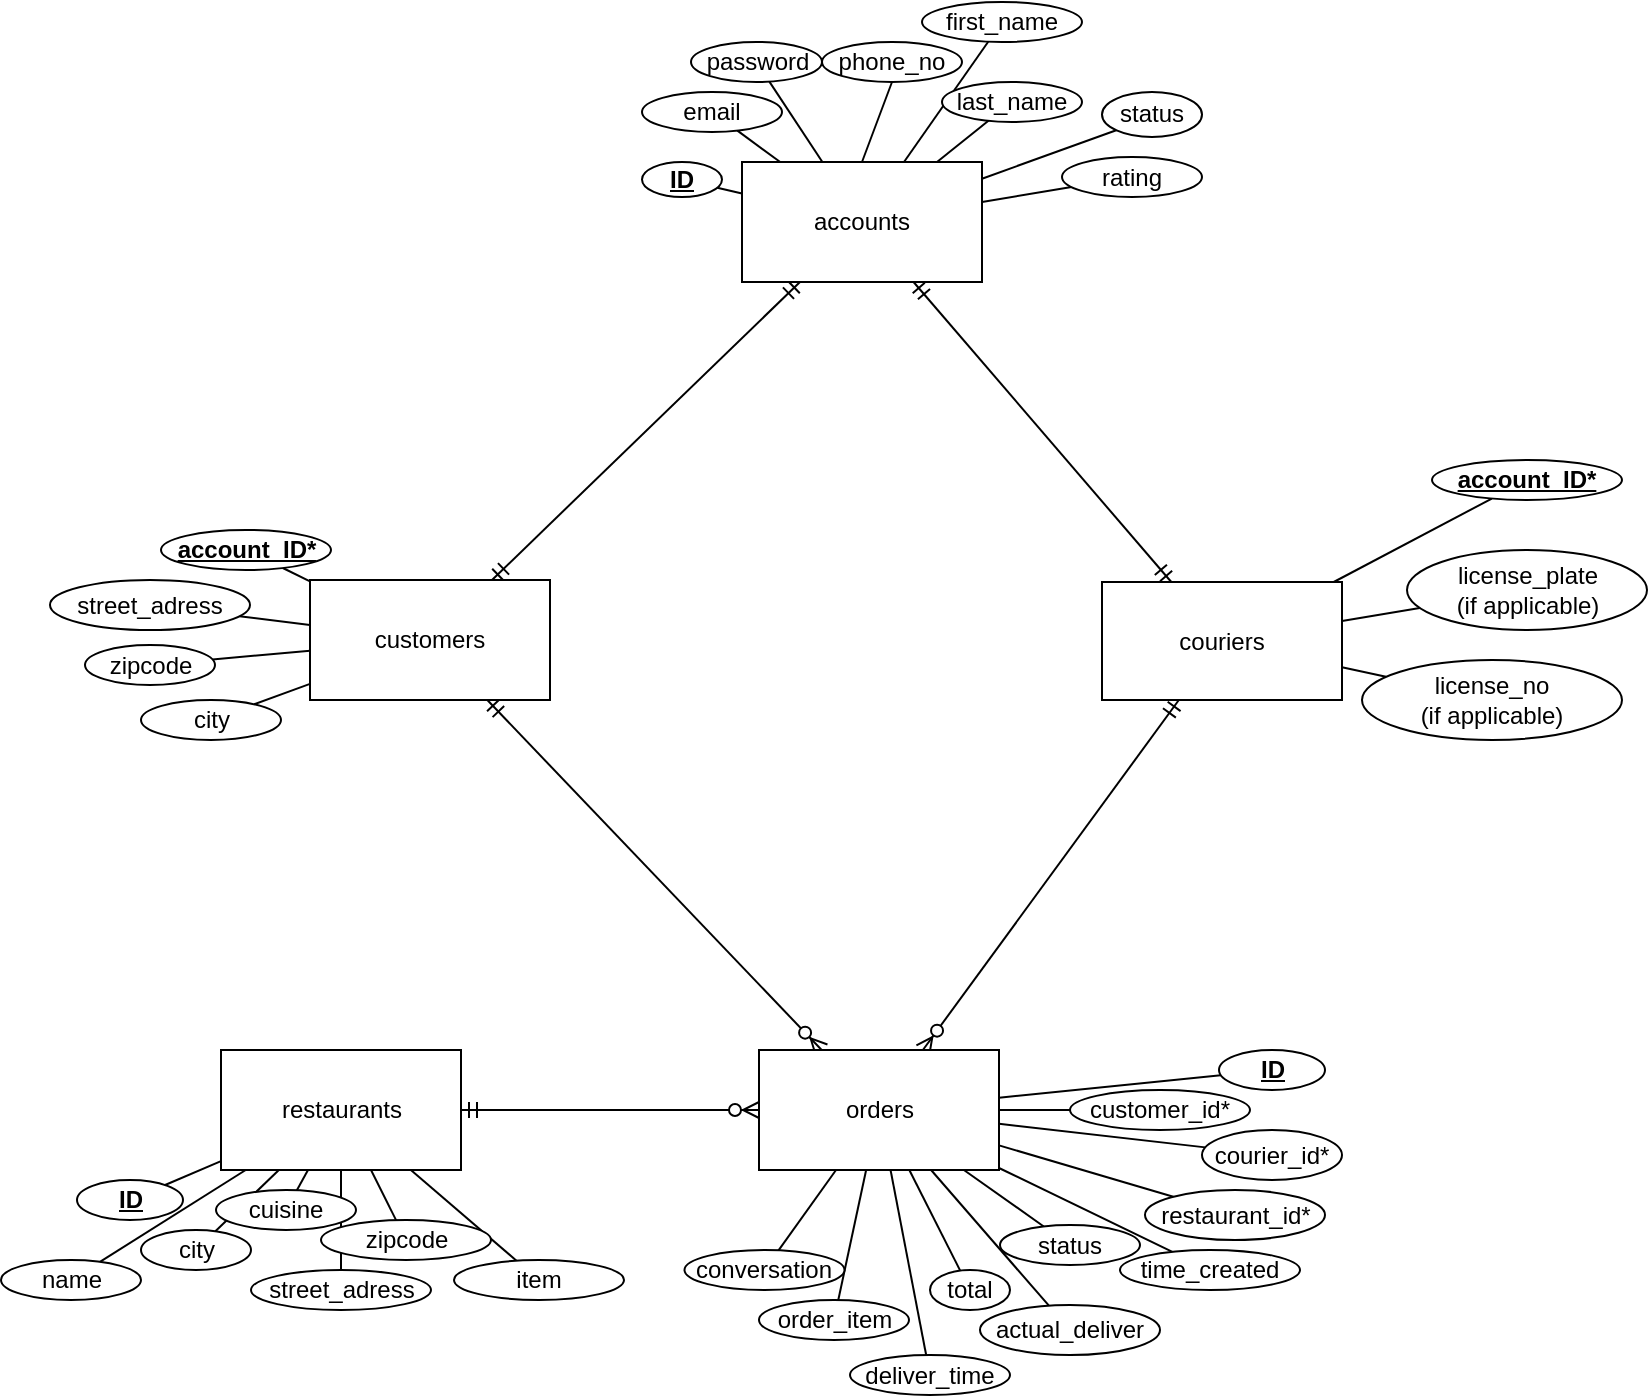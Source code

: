 <mxfile version="13.7.3" type="device" pages="4"><diagram id="R2lEEEUBdFMjLlhIrx00" name="ERD"><mxGraphModel dx="2176" dy="806" grid="1" gridSize="10" guides="1" tooltips="1" connect="1" arrows="1" fold="1" page="1" pageScale="1" pageWidth="850" pageHeight="1100" math="0" shadow="0" extFonts="Permanent Marker^https://fonts.googleapis.com/css?family=Permanent+Marker"><root><mxCell id="0"/><mxCell id="1" parent="0"/><mxCell id="nAC3nChaX7IVzNvXe6le-10" style="rounded=0;orthogonalLoop=1;jettySize=auto;html=1;startArrow=ERmandOne;startFill=0;endArrow=ERmandOne;endFill=0;" parent="1" source="nAC3nChaX7IVzNvXe6le-1" target="nAC3nChaX7IVzNvXe6le-2" edge="1"><mxGeometry relative="1" as="geometry"/></mxCell><mxCell id="nAC3nChaX7IVzNvXe6le-12" style="rounded=0;orthogonalLoop=1;jettySize=auto;html=1;startArrow=ERmandOne;startFill=0;endArrow=ERmandOne;endFill=0;" parent="1" source="nAC3nChaX7IVzNvXe6le-1" target="nAC3nChaX7IVzNvXe6le-3" edge="1"><mxGeometry relative="1" as="geometry"/></mxCell><mxCell id="nAC3nChaX7IVzNvXe6le-34" style="edgeStyle=none;rounded=0;orthogonalLoop=1;jettySize=auto;html=1;startArrow=none;startFill=0;endArrow=none;endFill=0;" parent="1" source="nAC3nChaX7IVzNvXe6le-1" target="nAC3nChaX7IVzNvXe6le-23" edge="1"><mxGeometry relative="1" as="geometry"><mxPoint x="-496" y="230" as="targetPoint"/></mxGeometry></mxCell><mxCell id="nAC3nChaX7IVzNvXe6le-35" style="edgeStyle=none;rounded=0;orthogonalLoop=1;jettySize=auto;html=1;exitX=0.5;exitY=0;exitDx=0;exitDy=0;entryX=0.5;entryY=1;entryDx=0;entryDy=0;startArrow=none;startFill=0;endArrow=none;endFill=0;" parent="1" source="nAC3nChaX7IVzNvXe6le-1" target="nAC3nChaX7IVzNvXe6le-31" edge="1"><mxGeometry relative="1" as="geometry"/></mxCell><mxCell id="nAC3nChaX7IVzNvXe6le-36" style="edgeStyle=none;rounded=0;orthogonalLoop=1;jettySize=auto;html=1;entryX=0;entryY=1;entryDx=0;entryDy=0;startArrow=none;startFill=0;endArrow=none;endFill=0;" parent="1" source="nAC3nChaX7IVzNvXe6le-1" target="nAC3nChaX7IVzNvXe6le-32" edge="1"><mxGeometry relative="1" as="geometry"/></mxCell><mxCell id="nAC3nChaX7IVzNvXe6le-37" style="edgeStyle=none;rounded=0;orthogonalLoop=1;jettySize=auto;html=1;startArrow=none;startFill=0;endArrow=none;endFill=0;" parent="1" source="nAC3nChaX7IVzNvXe6le-1" target="nAC3nChaX7IVzNvXe6le-30" edge="1"><mxGeometry relative="1" as="geometry"/></mxCell><mxCell id="nAC3nChaX7IVzNvXe6le-38" style="edgeStyle=none;rounded=0;orthogonalLoop=1;jettySize=auto;html=1;startArrow=none;startFill=0;endArrow=none;endFill=0;" parent="1" source="nAC3nChaX7IVzNvXe6le-1" target="nAC3nChaX7IVzNvXe6le-29" edge="1"><mxGeometry relative="1" as="geometry"/></mxCell><mxCell id="nAC3nChaX7IVzNvXe6le-40" style="edgeStyle=none;rounded=0;orthogonalLoop=1;jettySize=auto;html=1;startArrow=none;startFill=0;endArrow=none;endFill=0;" parent="1" source="nAC3nChaX7IVzNvXe6le-1" target="nAC3nChaX7IVzNvXe6le-26" edge="1"><mxGeometry relative="1" as="geometry"/></mxCell><mxCell id="nAC3nChaX7IVzNvXe6le-41" style="edgeStyle=none;rounded=0;orthogonalLoop=1;jettySize=auto;html=1;startArrow=none;startFill=0;endArrow=none;endFill=0;" parent="1" source="nAC3nChaX7IVzNvXe6le-1" target="nAC3nChaX7IVzNvXe6le-28" edge="1"><mxGeometry relative="1" as="geometry"/></mxCell><mxCell id="-HQRVebkT7Yw4jgRd7xn-2" style="rounded=0;orthogonalLoop=1;jettySize=auto;html=1;endArrow=none;endFill=0;" parent="1" source="nAC3nChaX7IVzNvXe6le-1" target="-HQRVebkT7Yw4jgRd7xn-1" edge="1"><mxGeometry relative="1" as="geometry"/></mxCell><mxCell id="nAC3nChaX7IVzNvXe6le-1" value="accounts" style="rounded=0;whiteSpace=wrap;html=1;" parent="1" vertex="1"><mxGeometry x="-466" y="220" width="120" height="60" as="geometry"/></mxCell><mxCell id="nAC3nChaX7IVzNvXe6le-13" style="rounded=0;orthogonalLoop=1;jettySize=auto;html=1;startArrow=ERmandOne;startFill=0;endArrow=ERzeroToMany;endFill=1;" parent="1" source="nAC3nChaX7IVzNvXe6le-2" target="nAC3nChaX7IVzNvXe6le-4" edge="1"><mxGeometry relative="1" as="geometry"/></mxCell><mxCell id="nAC3nChaX7IVzNvXe6le-48" style="edgeStyle=none;rounded=0;orthogonalLoop=1;jettySize=auto;html=1;startArrow=none;startFill=0;endArrow=none;endFill=0;" parent="1" source="nAC3nChaX7IVzNvXe6le-2" target="nAC3nChaX7IVzNvXe6le-46" edge="1"><mxGeometry relative="1" as="geometry"/></mxCell><mxCell id="nAC3nChaX7IVzNvXe6le-52" style="edgeStyle=none;rounded=0;orthogonalLoop=1;jettySize=auto;html=1;startArrow=none;startFill=0;endArrow=none;endFill=0;" parent="1" source="nAC3nChaX7IVzNvXe6le-2" target="nAC3nChaX7IVzNvXe6le-42" edge="1"><mxGeometry relative="1" as="geometry"/></mxCell><mxCell id="nAC3nChaX7IVzNvXe6le-55" style="edgeStyle=none;rounded=0;orthogonalLoop=1;jettySize=auto;html=1;startArrow=none;startFill=0;endArrow=none;endFill=0;" parent="1" source="nAC3nChaX7IVzNvXe6le-2" target="nAC3nChaX7IVzNvXe6le-43" edge="1"><mxGeometry relative="1" as="geometry"/></mxCell><mxCell id="nAC3nChaX7IVzNvXe6le-58" style="edgeStyle=none;rounded=0;orthogonalLoop=1;jettySize=auto;html=1;startArrow=none;startFill=0;endArrow=none;endFill=0;" parent="1" source="nAC3nChaX7IVzNvXe6le-2" target="nAC3nChaX7IVzNvXe6le-33" edge="1"><mxGeometry relative="1" as="geometry"/></mxCell><mxCell id="nAC3nChaX7IVzNvXe6le-2" value="customers" style="rounded=0;whiteSpace=wrap;html=1;" parent="1" vertex="1"><mxGeometry x="-682" y="429" width="120" height="60" as="geometry"/></mxCell><mxCell id="nAC3nChaX7IVzNvXe6le-14" style="rounded=0;orthogonalLoop=1;jettySize=auto;html=1;startArrow=ERmandOne;startFill=0;endArrow=ERzeroToMany;endFill=1;" parent="1" source="nAC3nChaX7IVzNvXe6le-3" target="nAC3nChaX7IVzNvXe6le-4" edge="1"><mxGeometry relative="1" as="geometry"/></mxCell><mxCell id="nAC3nChaX7IVzNvXe6le-49" style="edgeStyle=none;rounded=0;orthogonalLoop=1;jettySize=auto;html=1;startArrow=none;startFill=0;endArrow=none;endFill=0;" parent="1" source="nAC3nChaX7IVzNvXe6le-3" target="nAC3nChaX7IVzNvXe6le-47" edge="1"><mxGeometry relative="1" as="geometry"/></mxCell><mxCell id="nAC3nChaX7IVzNvXe6le-50" style="edgeStyle=none;rounded=0;orthogonalLoop=1;jettySize=auto;html=1;startArrow=none;startFill=0;endArrow=none;endFill=0;" parent="1" source="nAC3nChaX7IVzNvXe6le-3" target="nAC3nChaX7IVzNvXe6le-44" edge="1"><mxGeometry relative="1" as="geometry"/></mxCell><mxCell id="nAC3nChaX7IVzNvXe6le-51" style="edgeStyle=none;rounded=0;orthogonalLoop=1;jettySize=auto;html=1;startArrow=none;startFill=0;endArrow=none;endFill=0;" parent="1" source="nAC3nChaX7IVzNvXe6le-3" target="nAC3nChaX7IVzNvXe6le-45" edge="1"><mxGeometry relative="1" as="geometry"/></mxCell><mxCell id="nAC3nChaX7IVzNvXe6le-3" value="couriers" style="rounded=0;whiteSpace=wrap;html=1;" parent="1" vertex="1"><mxGeometry x="-286" y="430" width="120" height="59" as="geometry"/></mxCell><mxCell id="nAC3nChaX7IVzNvXe6le-70" style="edgeStyle=none;rounded=0;orthogonalLoop=1;jettySize=auto;html=1;startArrow=none;startFill=0;endArrow=none;endFill=0;" parent="1" source="nAC3nChaX7IVzNvXe6le-4" target="nAC3nChaX7IVzNvXe6le-59" edge="1"><mxGeometry relative="1" as="geometry"/></mxCell><mxCell id="nAC3nChaX7IVzNvXe6le-71" style="edgeStyle=none;rounded=0;orthogonalLoop=1;jettySize=auto;html=1;startArrow=none;startFill=0;endArrow=none;endFill=0;" parent="1" source="nAC3nChaX7IVzNvXe6le-4" target="nAC3nChaX7IVzNvXe6le-64" edge="1"><mxGeometry relative="1" as="geometry"/></mxCell><mxCell id="nAC3nChaX7IVzNvXe6le-72" style="edgeStyle=none;rounded=0;orthogonalLoop=1;jettySize=auto;html=1;startArrow=none;startFill=0;endArrow=none;endFill=0;" parent="1" source="nAC3nChaX7IVzNvXe6le-4" target="nAC3nChaX7IVzNvXe6le-65" edge="1"><mxGeometry relative="1" as="geometry"/></mxCell><mxCell id="nAC3nChaX7IVzNvXe6le-73" style="edgeStyle=none;rounded=0;orthogonalLoop=1;jettySize=auto;html=1;startArrow=none;startFill=0;endArrow=none;endFill=0;" parent="1" source="nAC3nChaX7IVzNvXe6le-4" target="nAC3nChaX7IVzNvXe6le-67" edge="1"><mxGeometry relative="1" as="geometry"/></mxCell><mxCell id="nAC3nChaX7IVzNvXe6le-74" style="edgeStyle=none;rounded=0;orthogonalLoop=1;jettySize=auto;html=1;startArrow=none;startFill=0;endArrow=none;endFill=0;" parent="1" source="nAC3nChaX7IVzNvXe6le-4" target="nAC3nChaX7IVzNvXe6le-60" edge="1"><mxGeometry relative="1" as="geometry"/></mxCell><mxCell id="nAC3nChaX7IVzNvXe6le-75" style="edgeStyle=none;rounded=0;orthogonalLoop=1;jettySize=auto;html=1;startArrow=none;startFill=0;endArrow=none;endFill=0;" parent="1" source="nAC3nChaX7IVzNvXe6le-4" target="nAC3nChaX7IVzNvXe6le-62" edge="1"><mxGeometry relative="1" as="geometry"/></mxCell><mxCell id="nAC3nChaX7IVzNvXe6le-76" style="edgeStyle=none;rounded=0;orthogonalLoop=1;jettySize=auto;html=1;startArrow=none;startFill=0;endArrow=none;endFill=0;" parent="1" source="nAC3nChaX7IVzNvXe6le-4" target="nAC3nChaX7IVzNvXe6le-66" edge="1"><mxGeometry relative="1" as="geometry"/></mxCell><mxCell id="nAC3nChaX7IVzNvXe6le-77" style="edgeStyle=none;rounded=0;orthogonalLoop=1;jettySize=auto;html=1;startArrow=none;startFill=0;endArrow=none;endFill=0;" parent="1" source="nAC3nChaX7IVzNvXe6le-4" target="nAC3nChaX7IVzNvXe6le-69" edge="1"><mxGeometry relative="1" as="geometry"/></mxCell><mxCell id="nAC3nChaX7IVzNvXe6le-78" style="edgeStyle=none;rounded=0;orthogonalLoop=1;jettySize=auto;html=1;startArrow=none;startFill=0;endArrow=none;endFill=0;" parent="1" source="nAC3nChaX7IVzNvXe6le-4" target="nAC3nChaX7IVzNvXe6le-63" edge="1"><mxGeometry relative="1" as="geometry"/></mxCell><mxCell id="6xAfaid_Nx5VLTQunMkR-136" style="rounded=0;orthogonalLoop=1;jettySize=auto;html=1;endArrow=none;endFill=0;" parent="1" source="nAC3nChaX7IVzNvXe6le-4" target="6xAfaid_Nx5VLTQunMkR-4" edge="1"><mxGeometry relative="1" as="geometry"/></mxCell><mxCell id="6xAfaid_Nx5VLTQunMkR-137" style="rounded=0;orthogonalLoop=1;jettySize=auto;html=1;endArrow=none;endFill=0;" parent="1" source="nAC3nChaX7IVzNvXe6le-4" target="6xAfaid_Nx5VLTQunMkR-5" edge="1"><mxGeometry relative="1" as="geometry"/></mxCell><mxCell id="nAC3nChaX7IVzNvXe6le-4" value="orders" style="rounded=0;whiteSpace=wrap;html=1;" parent="1" vertex="1"><mxGeometry x="-457.5" y="664" width="120" height="60" as="geometry"/></mxCell><mxCell id="nAC3nChaX7IVzNvXe6le-17" style="rounded=0;orthogonalLoop=1;jettySize=auto;html=1;startArrow=ERmandOne;startFill=0;endArrow=ERzeroToMany;endFill=1;" parent="1" source="nAC3nChaX7IVzNvXe6le-7" target="nAC3nChaX7IVzNvXe6le-4" edge="1"><mxGeometry relative="1" as="geometry"/></mxCell><mxCell id="nAC3nChaX7IVzNvXe6le-83" style="edgeStyle=none;rounded=0;orthogonalLoop=1;jettySize=auto;html=1;startArrow=none;startFill=0;endArrow=none;endFill=0;" parent="1" source="nAC3nChaX7IVzNvXe6le-7" target="nAC3nChaX7IVzNvXe6le-81" edge="1"><mxGeometry relative="1" as="geometry"/></mxCell><mxCell id="nAC3nChaX7IVzNvXe6le-84" style="edgeStyle=none;rounded=0;orthogonalLoop=1;jettySize=auto;html=1;startArrow=none;startFill=0;endArrow=none;endFill=0;" parent="1" source="nAC3nChaX7IVzNvXe6le-7" target="nAC3nChaX7IVzNvXe6le-82" edge="1"><mxGeometry relative="1" as="geometry"/></mxCell><mxCell id="nAC3nChaX7IVzNvXe6le-85" style="edgeStyle=none;rounded=0;orthogonalLoop=1;jettySize=auto;html=1;startArrow=none;startFill=0;endArrow=none;endFill=0;" parent="1" source="nAC3nChaX7IVzNvXe6le-7" target="nAC3nChaX7IVzNvXe6le-68" edge="1"><mxGeometry relative="1" as="geometry"/></mxCell><mxCell id="nAC3nChaX7IVzNvXe6le-86" style="edgeStyle=none;rounded=0;orthogonalLoop=1;jettySize=auto;html=1;startArrow=none;startFill=0;endArrow=none;endFill=0;" parent="1" source="nAC3nChaX7IVzNvXe6le-7" target="nAC3nChaX7IVzNvXe6le-79" edge="1"><mxGeometry relative="1" as="geometry"/></mxCell><mxCell id="nAC3nChaX7IVzNvXe6le-87" style="edgeStyle=none;rounded=0;orthogonalLoop=1;jettySize=auto;html=1;startArrow=none;startFill=0;endArrow=none;endFill=0;" parent="1" source="nAC3nChaX7IVzNvXe6le-7" target="nAC3nChaX7IVzNvXe6le-80" edge="1"><mxGeometry relative="1" as="geometry"/></mxCell><mxCell id="nAC3nChaX7IVzNvXe6le-122" style="edgeStyle=none;rounded=0;orthogonalLoop=1;jettySize=auto;html=1;startArrow=none;startFill=0;endArrow=none;endFill=0;" parent="1" source="nAC3nChaX7IVzNvXe6le-7" target="nAC3nChaX7IVzNvXe6le-121" edge="1"><mxGeometry relative="1" as="geometry"/></mxCell><mxCell id="l_mJGPTgk2g2nyMLNGDN-2" style="edgeStyle=none;rounded=0;orthogonalLoop=1;jettySize=auto;html=1;endArrow=none;endFill=0;" parent="1" source="nAC3nChaX7IVzNvXe6le-7" target="l_mJGPTgk2g2nyMLNGDN-1" edge="1"><mxGeometry relative="1" as="geometry"/></mxCell><mxCell id="nAC3nChaX7IVzNvXe6le-7" value="restaurants" style="rounded=0;whiteSpace=wrap;html=1;" parent="1" vertex="1"><mxGeometry x="-726.5" y="664" width="120" height="60" as="geometry"/></mxCell><mxCell id="nAC3nChaX7IVzNvXe6le-23" value="&lt;u&gt;ID&lt;/u&gt;" style="ellipse;whiteSpace=wrap;html=1;fontStyle=1" parent="1" vertex="1"><mxGeometry x="-516" y="220" width="40" height="17.5" as="geometry"/></mxCell><mxCell id="nAC3nChaX7IVzNvXe6le-26" value="email" style="ellipse;whiteSpace=wrap;html=1;" parent="1" vertex="1"><mxGeometry x="-516" y="185" width="70" height="20" as="geometry"/></mxCell><mxCell id="nAC3nChaX7IVzNvXe6le-28" value="password" style="ellipse;whiteSpace=wrap;html=1;" parent="1" vertex="1"><mxGeometry x="-491.5" y="160" width="65.5" height="20" as="geometry"/></mxCell><mxCell id="nAC3nChaX7IVzNvXe6le-29" value="first_name" style="ellipse;whiteSpace=wrap;html=1;" parent="1" vertex="1"><mxGeometry x="-376" y="140" width="80" height="20" as="geometry"/></mxCell><mxCell id="nAC3nChaX7IVzNvXe6le-30" value="last_name" style="ellipse;whiteSpace=wrap;html=1;" parent="1" vertex="1"><mxGeometry x="-366" y="180" width="70" height="20" as="geometry"/></mxCell><mxCell id="nAC3nChaX7IVzNvXe6le-31" value="phone_no" style="ellipse;whiteSpace=wrap;html=1;" parent="1" vertex="1"><mxGeometry x="-426" y="160" width="70" height="20" as="geometry"/></mxCell><mxCell id="nAC3nChaX7IVzNvXe6le-32" value="status" style="ellipse;whiteSpace=wrap;html=1;" parent="1" vertex="1"><mxGeometry x="-286" y="185" width="50" height="22.5" as="geometry"/></mxCell><mxCell id="nAC3nChaX7IVzNvXe6le-33" value="street_adress" style="ellipse;whiteSpace=wrap;html=1;" parent="1" vertex="1"><mxGeometry x="-812" y="429" width="100" height="25" as="geometry"/></mxCell><mxCell id="nAC3nChaX7IVzNvXe6le-42" value="zipcode" style="ellipse;whiteSpace=wrap;html=1;" parent="1" vertex="1"><mxGeometry x="-794.5" y="461.5" width="65" height="20" as="geometry"/></mxCell><mxCell id="nAC3nChaX7IVzNvXe6le-43" value="city" style="ellipse;whiteSpace=wrap;html=1;" parent="1" vertex="1"><mxGeometry x="-766.5" y="489" width="70" height="20" as="geometry"/></mxCell><mxCell id="nAC3nChaX7IVzNvXe6le-44" value="license_plate&lt;br&gt;(if applicable)" style="ellipse;whiteSpace=wrap;html=1;" parent="1" vertex="1"><mxGeometry x="-133.5" y="414" width="120" height="40" as="geometry"/></mxCell><mxCell id="nAC3nChaX7IVzNvXe6le-45" value="license_no&lt;br&gt;(if applicable)" style="ellipse;whiteSpace=wrap;html=1;" parent="1" vertex="1"><mxGeometry x="-156" y="469" width="130" height="40" as="geometry"/></mxCell><mxCell id="nAC3nChaX7IVzNvXe6le-46" value="&lt;span style=&quot;&quot;&gt;&lt;u&gt;account_ID*&lt;/u&gt;&lt;/span&gt;" style="ellipse;whiteSpace=wrap;html=1;fontStyle=1" parent="1" vertex="1"><mxGeometry x="-756.5" y="404" width="85" height="20" as="geometry"/></mxCell><mxCell id="nAC3nChaX7IVzNvXe6le-47" value="&lt;u&gt;account_ID*&lt;/u&gt;" style="ellipse;whiteSpace=wrap;html=1;fontStyle=1" parent="1" vertex="1"><mxGeometry x="-121" y="369" width="95" height="20" as="geometry"/></mxCell><mxCell id="nAC3nChaX7IVzNvXe6le-59" value="&lt;span&gt;&lt;u&gt;ID&lt;/u&gt;&lt;/span&gt;" style="ellipse;whiteSpace=wrap;html=1;fontStyle=1" parent="1" vertex="1"><mxGeometry x="-227.5" y="664" width="53" height="20" as="geometry"/></mxCell><mxCell id="nAC3nChaX7IVzNvXe6le-60" value="customer_id*" style="ellipse;whiteSpace=wrap;html=1;" parent="1" vertex="1"><mxGeometry x="-302" y="684" width="90" height="20" as="geometry"/></mxCell><mxCell id="nAC3nChaX7IVzNvXe6le-62" value="&lt;span&gt;courier_id*&lt;/span&gt;" style="ellipse;whiteSpace=wrap;html=1;fontStyle=0" parent="1" vertex="1"><mxGeometry x="-236" y="704" width="70" height="25" as="geometry"/></mxCell><mxCell id="nAC3nChaX7IVzNvXe6le-63" value="&lt;span&gt;restaurant_id*&lt;/span&gt;" style="ellipse;whiteSpace=wrap;html=1;fontStyle=0" parent="1" vertex="1"><mxGeometry x="-264.5" y="734" width="90" height="25" as="geometry"/></mxCell><mxCell id="nAC3nChaX7IVzNvXe6le-64" value="total" style="ellipse;whiteSpace=wrap;html=1;" parent="1" vertex="1"><mxGeometry x="-372" y="774" width="40" height="20" as="geometry"/></mxCell><mxCell id="nAC3nChaX7IVzNvXe6le-65" value="deliver_time" style="ellipse;whiteSpace=wrap;html=1;" parent="1" vertex="1"><mxGeometry x="-412" y="816.5" width="80" height="20" as="geometry"/></mxCell><mxCell id="nAC3nChaX7IVzNvXe6le-66" value="actual_deliver" style="ellipse;whiteSpace=wrap;html=1;" parent="1" vertex="1"><mxGeometry x="-347" y="791.5" width="90" height="25" as="geometry"/></mxCell><mxCell id="nAC3nChaX7IVzNvXe6le-67" value="time_created" style="ellipse;whiteSpace=wrap;html=1;" parent="1" vertex="1"><mxGeometry x="-277" y="764" width="90" height="20" as="geometry"/></mxCell><mxCell id="nAC3nChaX7IVzNvXe6le-68" value="street_adress" style="ellipse;whiteSpace=wrap;html=1;" parent="1" vertex="1"><mxGeometry x="-711.5" y="774" width="90" height="20" as="geometry"/></mxCell><mxCell id="nAC3nChaX7IVzNvXe6le-69" value="status" style="ellipse;whiteSpace=wrap;html=1;" parent="1" vertex="1"><mxGeometry x="-337" y="751.5" width="70" height="20" as="geometry"/></mxCell><mxCell id="nAC3nChaX7IVzNvXe6le-79" value="zipcode" style="ellipse;whiteSpace=wrap;html=1;" parent="1" vertex="1"><mxGeometry x="-676.5" y="749" width="85" height="20" as="geometry"/></mxCell><mxCell id="nAC3nChaX7IVzNvXe6le-80" value="city&lt;span style=&quot;color: rgba(0 , 0 , 0 , 0) ; font-family: monospace ; font-size: 0px&quot;&gt;%3CmxGraphModel%3E%3Croot%3E%3CmxCell%20id%3D%220%22%2F%3E%3CmxCell%20id%3D%221%22%20parent%3D%220%22%2F%3E%3CmxCell%20id%3D%222%22%20value%3D%22%22%20style%3D%22ellipse%3BwhiteSpace%3Dwrap%3Bhtml%3D1%3B%22%20vertex%3D%221%22%20parent%3D%221%22%3E%3CmxGeometry%20y%3D%22190%22%20width%3D%22120%22%20height%3D%2280%22%20as%3D%22geometry%22%2F%3E%3C%2FmxCell%3E%3C%2Froot%3E%3C%2FmxGraphModel%3E&lt;/span&gt;" style="ellipse;whiteSpace=wrap;html=1;" parent="1" vertex="1"><mxGeometry x="-766.5" y="754" width="55" height="20" as="geometry"/></mxCell><mxCell id="nAC3nChaX7IVzNvXe6le-81" value="name" style="ellipse;whiteSpace=wrap;html=1;" parent="1" vertex="1"><mxGeometry x="-836.5" y="769" width="70" height="20" as="geometry"/></mxCell><mxCell id="nAC3nChaX7IVzNvXe6le-82" value="cuisine" style="ellipse;whiteSpace=wrap;html=1;" parent="1" vertex="1"><mxGeometry x="-729" y="734" width="70" height="20" as="geometry"/></mxCell><mxCell id="nAC3nChaX7IVzNvXe6le-121" value="&lt;span&gt;&lt;u&gt;ID&lt;/u&gt;&lt;/span&gt;" style="ellipse;whiteSpace=wrap;html=1;fontStyle=1" parent="1" vertex="1"><mxGeometry x="-798.5" y="729" width="53" height="20" as="geometry"/></mxCell><mxCell id="6xAfaid_Nx5VLTQunMkR-4" value="conversation" style="ellipse;whiteSpace=wrap;html=1;" parent="1" vertex="1"><mxGeometry x="-494.75" y="764" width="80" height="20" as="geometry"/></mxCell><mxCell id="6xAfaid_Nx5VLTQunMkR-5" value="order_item" style="ellipse;whiteSpace=wrap;html=1;" parent="1" vertex="1"><mxGeometry x="-457.5" y="789" width="75" height="20" as="geometry"/></mxCell><mxCell id="-HQRVebkT7Yw4jgRd7xn-1" value="rating" style="ellipse;whiteSpace=wrap;html=1;" parent="1" vertex="1"><mxGeometry x="-306" y="217.5" width="70" height="20" as="geometry"/></mxCell><mxCell id="l_mJGPTgk2g2nyMLNGDN-1" value="item" style="ellipse;whiteSpace=wrap;html=1;" parent="1" vertex="1"><mxGeometry x="-610" y="769" width="85" height="20" as="geometry"/></mxCell></root></mxGraphModel></diagram><diagram id="GP5YP1iE1LFz8bByHZz8" name="UML"><mxGraphModel dx="2176" dy="1906" grid="1" gridSize="10" guides="1" tooltips="1" connect="1" arrows="1" fold="1" page="1" pageScale="1" pageWidth="850" pageHeight="1100" math="0" shadow="0"><root><mxCell id="neBSC2VNeuTvI21garjQ-0"/><mxCell id="neBSC2VNeuTvI21garjQ-1" parent="neBSC2VNeuTvI21garjQ-0"/><mxCell id="A_kLMoZ-o4ljRjNI58ed-23" style="edgeStyle=orthogonalEdgeStyle;rounded=0;orthogonalLoop=1;jettySize=auto;html=1;startArrow=none;startFill=0;endArrow=none;endFill=0;" parent="neBSC2VNeuTvI21garjQ-1" source="neBSC2VNeuTvI21garjQ-10" target="neBSC2VNeuTvI21garjQ-6" edge="1"><mxGeometry relative="1" as="geometry"><Array as="points"><mxPoint x="80" y="87"/></Array></mxGeometry></mxCell><mxCell id="A_kLMoZ-o4ljRjNI58ed-13" style="rounded=0;orthogonalLoop=1;jettySize=auto;html=1;startArrow=none;startFill=0;endArrow=none;endFill=0;edgeStyle=orthogonalEdgeStyle;" parent="neBSC2VNeuTvI21garjQ-1" source="neBSC2VNeuTvI21garjQ-2" target="neBSC2VNeuTvI21garjQ-10" edge="1"><mxGeometry relative="1" as="geometry"><Array as="points"><mxPoint x="660" y="80"/></Array></mxGeometry></mxCell><mxCell id="A_kLMoZ-o4ljRjNI58ed-14" style="edgeStyle=orthogonalEdgeStyle;rounded=0;orthogonalLoop=1;jettySize=auto;html=1;startArrow=none;startFill=0;endArrow=none;endFill=0;" parent="neBSC2VNeuTvI21garjQ-1" source="neBSC2VNeuTvI21garjQ-2" target="neBSC2VNeuTvI21garjQ-6" edge="1"><mxGeometry relative="1" as="geometry"><Array as="points"><mxPoint x="450" y="-247"/><mxPoint x="450" y="-247"/></Array></mxGeometry></mxCell><mxCell id="A_kLMoZ-o4ljRjNI58ed-21" style="edgeStyle=orthogonalEdgeStyle;rounded=0;orthogonalLoop=1;jettySize=auto;html=1;startArrow=none;startFill=0;endArrow=none;endFill=0;" parent="neBSC2VNeuTvI21garjQ-1" source="neBSC2VNeuTvI21garjQ-2" target="neBSC2VNeuTvI21garjQ-19" edge="1"><mxGeometry relative="1" as="geometry"><Array as="points"><mxPoint x="660" y="-380"/></Array></mxGeometry></mxCell><mxCell id="A_kLMoZ-o4ljRjNI58ed-29" value="" style="group" parent="neBSC2VNeuTvI21garjQ-1" vertex="1" connectable="0"><mxGeometry x="-270" y="-420" width="450" height="346" as="geometry"/></mxCell><mxCell id="e5g9cdGjolzd7l4U5k4_-0" value="&lt;&lt;enumeration&gt;&gt;&#10;ORDER_STATUS" style="swimlane;fontStyle=1;align=center;verticalAlign=top;childLayout=stackLayout;horizontal=1;startSize=40;horizontalStack=0;resizeParent=1;resizeParentMax=0;resizeLast=0;collapsible=1;marginBottom=0;" parent="A_kLMoZ-o4ljRjNI58ed-29" vertex="1"><mxGeometry x="-20" y="6" width="160" height="118" as="geometry"/></mxCell><mxCell id="e5g9cdGjolzd7l4U5k4_-1" value="+ ONGOING" style="text;strokeColor=none;fillColor=none;align=left;verticalAlign=top;spacingLeft=4;spacingRight=4;overflow=hidden;rotatable=0;points=[[0,0.5],[1,0.5]];portConstraint=eastwest;" parent="e5g9cdGjolzd7l4U5k4_-0" vertex="1"><mxGeometry y="40" width="160" height="26" as="geometry"/></mxCell><mxCell id="e5g9cdGjolzd7l4U5k4_-2" value="+ DELIVERED" style="text;strokeColor=none;fillColor=none;align=left;verticalAlign=top;spacingLeft=4;spacingRight=4;overflow=hidden;rotatable=0;points=[[0,0.5],[1,0.5]];portConstraint=eastwest;" parent="e5g9cdGjolzd7l4U5k4_-0" vertex="1"><mxGeometry y="66" width="160" height="26" as="geometry"/></mxCell><mxCell id="e5g9cdGjolzd7l4U5k4_-3" value="+ CANCELLED" style="text;strokeColor=none;fillColor=none;align=left;verticalAlign=top;spacingLeft=4;spacingRight=4;overflow=hidden;rotatable=0;points=[[0,0.5],[1,0.5]];portConstraint=eastwest;" parent="e5g9cdGjolzd7l4U5k4_-0" vertex="1"><mxGeometry y="92" width="160" height="26" as="geometry"/></mxCell><mxCell id="neBSC2VNeuTvI21garjQ-6" value="Order" style="swimlane;fontStyle=1;align=center;verticalAlign=top;childLayout=stackLayout;horizontal=1;startSize=26;horizontalStack=0;resizeParent=1;resizeParentMax=0;resizeLast=0;collapsible=1;marginBottom=0;" parent="A_kLMoZ-o4ljRjNI58ed-29" vertex="1"><mxGeometry x="220" width="230" height="346" as="geometry"/></mxCell><mxCell id="neBSC2VNeuTvI21garjQ-7" value="- timeCreated: Date" style="text;strokeColor=none;fillColor=none;align=left;verticalAlign=top;spacingLeft=4;spacingRight=4;overflow=hidden;rotatable=0;points=[[0,0.5],[1,0.5]];portConstraint=eastwest;" parent="neBSC2VNeuTvI21garjQ-6" vertex="1"><mxGeometry y="26" width="230" height="26" as="geometry"/></mxCell><mxCell id="iFxwuR_sIc3soNysXvtb-0" value="- status: ORDER_STATUS" style="text;strokeColor=none;fillColor=none;align=left;verticalAlign=top;spacingLeft=4;spacingRight=4;overflow=hidden;rotatable=0;points=[[0,0.5],[1,0.5]];portConstraint=eastwest;" parent="neBSC2VNeuTvI21garjQ-6" vertex="1"><mxGeometry y="52" width="230" height="26" as="geometry"/></mxCell><mxCell id="EElYYxaEsh8RH67XNe4k-0" value="- items: String" style="text;strokeColor=none;fillColor=none;align=left;verticalAlign=top;spacingLeft=4;spacingRight=4;overflow=hidden;rotatable=0;points=[[0,0.5],[1,0.5]];portConstraint=eastwest;" parent="neBSC2VNeuTvI21garjQ-6" vertex="1"><mxGeometry y="78" width="230" height="26" as="geometry"/></mxCell><mxCell id="enp_tyHd99_1MydFjgx3-0" value="- total: double" style="text;strokeColor=none;fillColor=none;align=left;verticalAlign=top;spacingLeft=4;spacingRight=4;overflow=hidden;rotatable=0;points=[[0,0.5],[1,0.5]];portConstraint=eastwest;" parent="neBSC2VNeuTvI21garjQ-6" vertex="1"><mxGeometry y="104" width="230" height="26" as="geometry"/></mxCell><mxCell id="enp_tyHd99_1MydFjgx3-1" value="- chosenTime: Date" style="text;strokeColor=none;fillColor=none;align=left;verticalAlign=top;spacingLeft=4;spacingRight=4;overflow=hidden;rotatable=0;points=[[0,0.5],[1,0.5]];portConstraint=eastwest;" parent="neBSC2VNeuTvI21garjQ-6" vertex="1"><mxGeometry y="130" width="230" height="26" as="geometry"/></mxCell><mxCell id="enp_tyHd99_1MydFjgx3-2" value="- actualTime: Date" style="text;strokeColor=none;fillColor=none;align=left;verticalAlign=top;spacingLeft=4;spacingRight=4;overflow=hidden;rotatable=0;points=[[0,0.5],[1,0.5]];portConstraint=eastwest;" parent="neBSC2VNeuTvI21garjQ-6" vertex="1"><mxGeometry y="156" width="230" height="26" as="geometry"/></mxCell><mxCell id="iJB-GuplQ73rGrTcH3M4-0" value="- conversation: String" style="text;strokeColor=none;fillColor=none;align=left;verticalAlign=top;spacingLeft=4;spacingRight=4;overflow=hidden;rotatable=0;points=[[0,0.5],[1,0.5]];portConstraint=eastwest;" parent="neBSC2VNeuTvI21garjQ-6" vertex="1"><mxGeometry y="182" width="230" height="26" as="geometry"/></mxCell><mxCell id="iJB-GuplQ73rGrTcH3M4-1" value="- customer: Account" style="text;strokeColor=none;fillColor=none;align=left;verticalAlign=top;spacingLeft=4;spacingRight=4;overflow=hidden;rotatable=0;points=[[0,0.5],[1,0.5]];portConstraint=eastwest;" parent="neBSC2VNeuTvI21garjQ-6" vertex="1"><mxGeometry y="208" width="230" height="26" as="geometry"/></mxCell><mxCell id="iJB-GuplQ73rGrTcH3M4-2" value="- driver: Account" style="text;strokeColor=none;fillColor=none;align=left;verticalAlign=top;spacingLeft=4;spacingRight=4;overflow=hidden;rotatable=0;points=[[0,0.5],[1,0.5]];portConstraint=eastwest;" parent="neBSC2VNeuTvI21garjQ-6" vertex="1"><mxGeometry y="234" width="230" height="26" as="geometry"/></mxCell><mxCell id="iJB-GuplQ73rGrTcH3M4-3" value="- restaurant: Restaurant" style="text;strokeColor=none;fillColor=none;align=left;verticalAlign=top;spacingLeft=4;spacingRight=4;overflow=hidden;rotatable=0;points=[[0,0.5],[1,0.5]];portConstraint=eastwest;" parent="neBSC2VNeuTvI21garjQ-6" vertex="1"><mxGeometry y="260" width="230" height="26" as="geometry"/></mxCell><mxCell id="neBSC2VNeuTvI21garjQ-8" value="" style="line;strokeWidth=1;fillColor=none;align=left;verticalAlign=middle;spacingTop=-1;spacingLeft=3;spacingRight=3;rotatable=0;labelPosition=right;points=[];portConstraint=eastwest;" parent="neBSC2VNeuTvI21garjQ-6" vertex="1"><mxGeometry y="286" width="230" height="8" as="geometry"/></mxCell><mxCell id="A_kLMoZ-o4ljRjNI58ed-11" value="+ toString(): String" style="text;strokeColor=none;fillColor=none;align=left;verticalAlign=top;spacingLeft=4;spacingRight=4;overflow=hidden;rotatable=0;points=[[0,0.5],[1,0.5]];portConstraint=eastwest;" parent="neBSC2VNeuTvI21garjQ-6" vertex="1"><mxGeometry y="294" width="230" height="26" as="geometry"/></mxCell><mxCell id="neBSC2VNeuTvI21garjQ-9" value="+ addMessage(String, Account): boolean" style="text;strokeColor=none;fillColor=none;align=left;verticalAlign=top;spacingLeft=4;spacingRight=4;overflow=hidden;rotatable=0;points=[[0,0.5],[1,0.5]];portConstraint=eastwest;" parent="neBSC2VNeuTvI21garjQ-6" vertex="1"><mxGeometry y="320" width="230" height="26" as="geometry"/></mxCell><mxCell id="iJB-GuplQ73rGrTcH3M4-4" style="edgeStyle=none;rounded=0;orthogonalLoop=1;jettySize=auto;html=1;endArrow=classic;endFill=1;startArrow=none;startFill=0;dashed=1;" parent="A_kLMoZ-o4ljRjNI58ed-29" source="iFxwuR_sIc3soNysXvtb-0" target="e5g9cdGjolzd7l4U5k4_-0" edge="1"><mxGeometry relative="1" as="geometry"/></mxCell><mxCell id="A_kLMoZ-o4ljRjNI58ed-28" value="&amp;lt;&amp;lt;use&amp;gt;&amp;gt;" style="edgeLabel;html=1;align=center;verticalAlign=middle;resizable=0;points=[];" parent="iJB-GuplQ73rGrTcH3M4-4" vertex="1" connectable="0"><mxGeometry x="-0.478" y="3" relative="1" as="geometry"><mxPoint x="-16.67" y="-3" as="offset"/></mxGeometry></mxCell><mxCell id="A_kLMoZ-o4ljRjNI58ed-36" value="" style="group" parent="neBSC2VNeuTvI21garjQ-1" vertex="1" connectable="0"><mxGeometry x="80" y="-60" width="650" height="548" as="geometry"/></mxCell><mxCell id="A_kLMoZ-o4ljRjNI58ed-34" value="" style="group" parent="A_kLMoZ-o4ljRjNI58ed-36" vertex="1" connectable="0"><mxGeometry y="410" width="530" height="138" as="geometry"/></mxCell><mxCell id="neBSC2VNeuTvI21garjQ-23" value="Customer" style="swimlane;fontStyle=1;align=center;verticalAlign=top;childLayout=stackLayout;horizontal=1;startSize=26;horizontalStack=0;resizeParent=1;resizeParentMax=0;resizeLast=0;collapsible=1;marginBottom=0;" parent="A_kLMoZ-o4ljRjNI58ed-34" vertex="1"><mxGeometry x="310" width="220" height="190" as="geometry"/></mxCell><mxCell id="neBSC2VNeuTvI21garjQ-24" value="- street: String" style="text;strokeColor=none;fillColor=none;align=left;verticalAlign=top;spacingLeft=4;spacingRight=4;overflow=hidden;rotatable=0;points=[[0,0.5],[1,0.5]];portConstraint=eastwest;" parent="neBSC2VNeuTvI21garjQ-23" vertex="1"><mxGeometry y="26" width="220" height="26" as="geometry"/></mxCell><mxCell id="vzLIp00tTTMFZfcCBVmv-8" value="- zipcode: String" style="text;strokeColor=none;fillColor=none;align=left;verticalAlign=top;spacingLeft=4;spacingRight=4;overflow=hidden;rotatable=0;points=[[0,0.5],[1,0.5]];portConstraint=eastwest;" parent="neBSC2VNeuTvI21garjQ-23" vertex="1"><mxGeometry y="52" width="220" height="26" as="geometry"/></mxCell><mxCell id="vzLIp00tTTMFZfcCBVmv-9" value="- city: String" style="text;strokeColor=none;fillColor=none;align=left;verticalAlign=top;spacingLeft=4;spacingRight=4;overflow=hidden;rotatable=0;points=[[0,0.5],[1,0.5]];portConstraint=eastwest;" parent="neBSC2VNeuTvI21garjQ-23" vertex="1"><mxGeometry y="78" width="220" height="26" as="geometry"/></mxCell><mxCell id="E35sWkuiGkgvHuYcbJ8W-1" value="- currentOrder: Order" style="text;strokeColor=none;fillColor=none;align=left;verticalAlign=top;spacingLeft=4;spacingRight=4;overflow=hidden;rotatable=0;points=[[0,0.5],[1,0.5]];portConstraint=eastwest;" parent="neBSC2VNeuTvI21garjQ-23" vertex="1"><mxGeometry y="104" width="220" height="26" as="geometry"/></mxCell><mxCell id="neBSC2VNeuTvI21garjQ-25" value="" style="line;strokeWidth=1;fillColor=none;align=left;verticalAlign=middle;spacingTop=-1;spacingLeft=3;spacingRight=3;rotatable=0;labelPosition=right;points=[];portConstraint=eastwest;" parent="neBSC2VNeuTvI21garjQ-23" vertex="1"><mxGeometry y="130" width="220" height="8" as="geometry"/></mxCell><mxCell id="A_kLMoZ-o4ljRjNI58ed-9" value="+ toString(): String" style="text;strokeColor=none;fillColor=none;align=left;verticalAlign=top;spacingLeft=4;spacingRight=4;overflow=hidden;rotatable=0;points=[[0,0.5],[1,0.5]];portConstraint=eastwest;" parent="neBSC2VNeuTvI21garjQ-23" vertex="1"><mxGeometry y="138" width="220" height="26" as="geometry"/></mxCell><mxCell id="bzsmewsAW8Z63Si8Di6K-0" value="+ cancelOrder(Order): boolean" style="text;strokeColor=none;fillColor=none;align=left;verticalAlign=top;spacingLeft=4;spacingRight=4;overflow=hidden;rotatable=0;points=[[0,0.5],[1,0.5]];portConstraint=eastwest;" parent="neBSC2VNeuTvI21garjQ-23" vertex="1"><mxGeometry y="164" width="220" height="26" as="geometry"/></mxCell><mxCell id="neBSC2VNeuTvI21garjQ-31" value="Courier" style="swimlane;fontStyle=1;align=center;verticalAlign=top;childLayout=stackLayout;horizontal=1;startSize=26;horizontalStack=0;resizeParent=1;resizeParentMax=0;resizeLast=0;collapsible=1;marginBottom=0;" parent="A_kLMoZ-o4ljRjNI58ed-34" vertex="1"><mxGeometry width="220" height="190" as="geometry"/></mxCell><mxCell id="neBSC2VNeuTvI21garjQ-32" value="- licenseNo: String" style="text;strokeColor=none;fillColor=none;align=left;verticalAlign=top;spacingLeft=4;spacingRight=4;overflow=hidden;rotatable=0;points=[[0,0.5],[1,0.5]];portConstraint=eastwest;" parent="neBSC2VNeuTvI21garjQ-31" vertex="1"><mxGeometry y="26" width="220" height="26" as="geometry"/></mxCell><mxCell id="aMW48RUxH3AahXmZDgn--0" value="- licensePlateNo: String" style="text;strokeColor=none;fillColor=none;align=left;verticalAlign=top;spacingLeft=4;spacingRight=4;overflow=hidden;rotatable=0;points=[[0,0.5],[1,0.5]];portConstraint=eastwest;" parent="neBSC2VNeuTvI21garjQ-31" vertex="1"><mxGeometry y="52" width="220" height="26" as="geometry"/></mxCell><mxCell id="E35sWkuiGkgvHuYcbJ8W-5" value="- currentOrder: Order" style="text;strokeColor=none;fillColor=none;align=left;verticalAlign=top;spacingLeft=4;spacingRight=4;overflow=hidden;rotatable=0;points=[[0,0.5],[1,0.5]];portConstraint=eastwest;" parent="neBSC2VNeuTvI21garjQ-31" vertex="1"><mxGeometry y="78" width="220" height="26" as="geometry"/></mxCell><mxCell id="E35sWkuiGkgvHuYcbJ8W-0" value="- orders: List&lt;Order&gt;" style="text;strokeColor=none;fillColor=none;align=left;verticalAlign=top;spacingLeft=4;spacingRight=4;overflow=hidden;rotatable=0;points=[[0,0.5],[1,0.5]];portConstraint=eastwest;" parent="neBSC2VNeuTvI21garjQ-31" vertex="1"><mxGeometry y="104" width="220" height="26" as="geometry"/></mxCell><mxCell id="neBSC2VNeuTvI21garjQ-33" value="" style="line;strokeWidth=1;fillColor=none;align=left;verticalAlign=middle;spacingTop=-1;spacingLeft=3;spacingRight=3;rotatable=0;labelPosition=right;points=[];portConstraint=eastwest;" parent="neBSC2VNeuTvI21garjQ-31" vertex="1"><mxGeometry y="130" width="220" height="8" as="geometry"/></mxCell><mxCell id="A_kLMoZ-o4ljRjNI58ed-10" value="+ toString(): String" style="text;strokeColor=none;fillColor=none;align=left;verticalAlign=top;spacingLeft=4;spacingRight=4;overflow=hidden;rotatable=0;points=[[0,0.5],[1,0.5]];portConstraint=eastwest;" parent="neBSC2VNeuTvI21garjQ-31" vertex="1"><mxGeometry y="138" width="220" height="26" as="geometry"/></mxCell><mxCell id="neBSC2VNeuTvI21garjQ-34" value="+ orderDelivered(Order): boolean" style="text;strokeColor=none;fillColor=none;align=left;verticalAlign=top;spacingLeft=4;spacingRight=4;overflow=hidden;rotatable=0;points=[[0,0.5],[1,0.5]];portConstraint=eastwest;" parent="neBSC2VNeuTvI21garjQ-31" vertex="1"><mxGeometry y="164" width="220" height="26" as="geometry"/></mxCell><mxCell id="neBSC2VNeuTvI21garjQ-10" value="Account" style="swimlane;fontStyle=1;align=center;verticalAlign=top;childLayout=stackLayout;horizontal=1;startSize=26;horizontalStack=0;resizeParent=1;resizeParentMax=0;resizeLast=0;collapsible=1;marginBottom=0;" parent="A_kLMoZ-o4ljRjNI58ed-36" vertex="1"><mxGeometry x="170" width="180" height="294" as="geometry"/></mxCell><mxCell id="neBSC2VNeuTvI21garjQ-11" value="- id: int&#10;&#10;+" style="text;strokeColor=none;fillColor=none;align=left;verticalAlign=top;spacingLeft=4;spacingRight=4;overflow=hidden;rotatable=0;points=[[0,0.5],[1,0.5]];portConstraint=eastwest;" parent="neBSC2VNeuTvI21garjQ-10" vertex="1"><mxGeometry y="26" width="180" height="26" as="geometry"/></mxCell><mxCell id="PEHliWm9XpmLP8ICrgKf-0" value="- email: String" style="text;strokeColor=none;fillColor=none;align=left;verticalAlign=top;spacingLeft=4;spacingRight=4;overflow=hidden;rotatable=0;points=[[0,0.5],[1,0.5]];portConstraint=eastwest;" parent="neBSC2VNeuTvI21garjQ-10" vertex="1"><mxGeometry y="52" width="180" height="26" as="geometry"/></mxCell><mxCell id="8WRssdQwiJH4hY9Lo8K_-2" value="- password: String" style="text;strokeColor=none;fillColor=none;align=left;verticalAlign=top;spacingLeft=4;spacingRight=4;overflow=hidden;rotatable=0;points=[[0,0.5],[1,0.5]];portConstraint=eastwest;" parent="neBSC2VNeuTvI21garjQ-10" vertex="1"><mxGeometry y="78" width="180" height="26" as="geometry"/></mxCell><mxCell id="8WRssdQwiJH4hY9Lo8K_-0" value="- firstName: String" style="text;strokeColor=none;fillColor=none;align=left;verticalAlign=top;spacingLeft=4;spacingRight=4;overflow=hidden;rotatable=0;points=[[0,0.5],[1,0.5]];portConstraint=eastwest;" parent="neBSC2VNeuTvI21garjQ-10" vertex="1"><mxGeometry y="104" width="180" height="26" as="geometry"/></mxCell><mxCell id="8WRssdQwiJH4hY9Lo8K_-3" value="- lastName: String" style="text;strokeColor=none;fillColor=none;align=left;verticalAlign=top;spacingLeft=4;spacingRight=4;overflow=hidden;rotatable=0;points=[[0,0.5],[1,0.5]];portConstraint=eastwest;" parent="neBSC2VNeuTvI21garjQ-10" vertex="1"><mxGeometry y="130" width="180" height="26" as="geometry"/></mxCell><mxCell id="8WRssdQwiJH4hY9Lo8K_-1" value="- phoneNo: String" style="text;strokeColor=none;fillColor=none;align=left;verticalAlign=top;spacingLeft=4;spacingRight=4;overflow=hidden;rotatable=0;points=[[0,0.5],[1,0.5]];portConstraint=eastwest;" parent="neBSC2VNeuTvI21garjQ-10" vertex="1"><mxGeometry y="156" width="180" height="26" as="geometry"/></mxCell><mxCell id="vzLIp00tTTMFZfcCBVmv-0" value="- status: ACCOUNT_STATUS" style="text;strokeColor=none;fillColor=none;align=left;verticalAlign=top;spacingLeft=4;spacingRight=4;overflow=hidden;rotatable=0;points=[[0,0.5],[1,0.5]];portConstraint=eastwest;" parent="neBSC2VNeuTvI21garjQ-10" vertex="1"><mxGeometry y="182" width="180" height="26" as="geometry"/></mxCell><mxCell id="A_kLMoZ-o4ljRjNI58ed-3" value="- rating: double" style="text;strokeColor=none;fillColor=none;align=left;verticalAlign=top;spacingLeft=4;spacingRight=4;overflow=hidden;rotatable=0;points=[[0,0.5],[1,0.5]];portConstraint=eastwest;" parent="neBSC2VNeuTvI21garjQ-10" vertex="1"><mxGeometry y="208" width="180" height="26" as="geometry"/></mxCell><mxCell id="neBSC2VNeuTvI21garjQ-12" value="" style="line;strokeWidth=1;fillColor=none;align=left;verticalAlign=middle;spacingTop=-1;spacingLeft=3;spacingRight=3;rotatable=0;labelPosition=right;points=[];portConstraint=eastwest;" parent="neBSC2VNeuTvI21garjQ-10" vertex="1"><mxGeometry y="234" width="180" height="8" as="geometry"/></mxCell><mxCell id="vzLIp00tTTMFZfcCBVmv-6" value="+ toString(): String" style="text;strokeColor=none;fillColor=none;align=left;verticalAlign=top;spacingLeft=4;spacingRight=4;overflow=hidden;rotatable=0;points=[[0,0.5],[1,0.5]];portConstraint=eastwest;" parent="neBSC2VNeuTvI21garjQ-10" vertex="1"><mxGeometry y="242" width="180" height="26" as="geometry"/></mxCell><mxCell id="J56C2jk4XlFN2dzMlVNH-1" value="+ changeStatus(): boolean" style="text;strokeColor=none;fillColor=none;align=left;verticalAlign=top;spacingLeft=4;spacingRight=4;overflow=hidden;rotatable=0;points=[[0,0.5],[1,0.5]];portConstraint=eastwest;" vertex="1" parent="neBSC2VNeuTvI21garjQ-10"><mxGeometry y="268" width="180" height="26" as="geometry"/></mxCell><mxCell id="A_kLMoZ-o4ljRjNI58ed-18" style="edgeStyle=orthogonalEdgeStyle;rounded=0;orthogonalLoop=1;jettySize=auto;html=1;startArrow=block;startFill=0;endArrow=none;endFill=0;" parent="A_kLMoZ-o4ljRjNI58ed-36" source="neBSC2VNeuTvI21garjQ-10" target="neBSC2VNeuTvI21garjQ-23" edge="1"><mxGeometry relative="1" as="geometry"><Array as="points"><mxPoint x="260" y="350"/><mxPoint x="420" y="350"/></Array></mxGeometry></mxCell><mxCell id="A_kLMoZ-o4ljRjNI58ed-20" style="edgeStyle=orthogonalEdgeStyle;rounded=0;orthogonalLoop=1;jettySize=auto;html=1;startArrow=block;startFill=0;endArrow=none;endFill=0;" parent="A_kLMoZ-o4ljRjNI58ed-36" source="neBSC2VNeuTvI21garjQ-10" target="neBSC2VNeuTvI21garjQ-31" edge="1"><mxGeometry relative="1" as="geometry"><Array as="points"><mxPoint x="260" y="350"/><mxPoint x="110" y="350"/></Array></mxGeometry></mxCell><mxCell id="vzLIp00tTTMFZfcCBVmv-1" value="&lt;&lt;enumeration&gt;&gt;&#10;ACCOUNT_STATUS" style="swimlane;fontStyle=1;align=center;verticalAlign=top;childLayout=stackLayout;horizontal=1;startSize=40;horizontalStack=0;resizeParent=1;resizeParentMax=0;resizeLast=0;collapsible=1;marginBottom=0;" parent="A_kLMoZ-o4ljRjNI58ed-36" vertex="1"><mxGeometry x="490" y="149" width="160" height="92" as="geometry"/></mxCell><mxCell id="vzLIp00tTTMFZfcCBVmv-5" value="+ OFFLINE" style="text;strokeColor=none;fillColor=none;align=left;verticalAlign=top;spacingLeft=4;spacingRight=4;overflow=hidden;rotatable=0;points=[[0,0.5],[1,0.5]];portConstraint=eastwest;" parent="vzLIp00tTTMFZfcCBVmv-1" vertex="1"><mxGeometry y="40" width="160" height="26" as="geometry"/></mxCell><mxCell id="vzLIp00tTTMFZfcCBVmv-2" value="+ ONLINE" style="text;strokeColor=none;fillColor=none;align=left;verticalAlign=top;spacingLeft=4;spacingRight=4;overflow=hidden;rotatable=0;points=[[0,0.5],[1,0.5]];portConstraint=eastwest;" parent="vzLIp00tTTMFZfcCBVmv-1" vertex="1"><mxGeometry y="66" width="160" height="26" as="geometry"/></mxCell><mxCell id="iJB-GuplQ73rGrTcH3M4-5" style="edgeStyle=none;rounded=0;orthogonalLoop=1;jettySize=auto;html=1;startArrow=none;startFill=0;endArrow=classic;endFill=1;dashed=1;" parent="A_kLMoZ-o4ljRjNI58ed-36" source="vzLIp00tTTMFZfcCBVmv-0" target="vzLIp00tTTMFZfcCBVmv-1" edge="1"><mxGeometry relative="1" as="geometry"/></mxCell><mxCell id="A_kLMoZ-o4ljRjNI58ed-26" value="&amp;lt;&amp;lt;use&amp;gt;&amp;gt;" style="edgeLabel;html=1;align=center;verticalAlign=middle;resizable=0;points=[];" parent="iJB-GuplQ73rGrTcH3M4-5" vertex="1" connectable="0"><mxGeometry x="-0.193" y="1" relative="1" as="geometry"><mxPoint x="13.33" y="1" as="offset"/></mxGeometry></mxCell><mxCell id="A_kLMoZ-o4ljRjNI58ed-43" value="1" style="text;html=1;align=center;verticalAlign=middle;resizable=0;points=[];autosize=1;" parent="A_kLMoZ-o4ljRjNI58ed-36" vertex="1"><mxGeometry x="150" y="129" width="20" height="20" as="geometry"/></mxCell><mxCell id="A_kLMoZ-o4ljRjNI58ed-44" value="0..n" style="text;html=1;align=center;verticalAlign=middle;resizable=0;points=[];autosize=1;" parent="A_kLMoZ-o4ljRjNI58ed-36" vertex="1"><mxGeometry x="342" y="113" width="40" height="20" as="geometry"/></mxCell><mxCell id="A_kLMoZ-o4ljRjNI58ed-37" style="edgeStyle=orthogonalEdgeStyle;rounded=0;orthogonalLoop=1;jettySize=auto;html=1;startArrow=none;startFill=0;endArrow=none;endFill=0;entryX=1;entryY=0.5;entryDx=0;entryDy=0;" parent="neBSC2VNeuTvI21garjQ-1" source="neBSC2VNeuTvI21garjQ-19" target="neBSC2VNeuTvI21garjQ-7" edge="1"><mxGeometry relative="1" as="geometry"><Array as="points"><mxPoint x="220" y="-381"/><mxPoint x="220" y="-381"/></Array></mxGeometry></mxCell><mxCell id="neBSC2VNeuTvI21garjQ-19" value="Restaurant" style="swimlane;fontStyle=1;align=center;verticalAlign=top;childLayout=stackLayout;horizontal=1;startSize=26;horizontalStack=0;resizeParent=1;resizeParentMax=0;resizeLast=0;collapsible=1;marginBottom=0;" parent="neBSC2VNeuTvI21garjQ-1" vertex="1"><mxGeometry x="270" y="-490" width="160" height="190" as="geometry"/></mxCell><mxCell id="neBSC2VNeuTvI21garjQ-20" value="- name: String" style="text;strokeColor=none;fillColor=none;align=left;verticalAlign=top;spacingLeft=4;spacingRight=4;overflow=hidden;rotatable=0;points=[[0,0.5],[1,0.5]];portConstraint=eastwest;" parent="neBSC2VNeuTvI21garjQ-19" vertex="1"><mxGeometry y="26" width="160" height="26" as="geometry"/></mxCell><mxCell id="iJB-GuplQ73rGrTcH3M4-6" value="- street: String" style="text;strokeColor=none;fillColor=none;align=left;verticalAlign=top;spacingLeft=4;spacingRight=4;overflow=hidden;rotatable=0;points=[[0,0.5],[1,0.5]];portConstraint=eastwest;" parent="neBSC2VNeuTvI21garjQ-19" vertex="1"><mxGeometry y="52" width="160" height="26" as="geometry"/></mxCell><mxCell id="iJB-GuplQ73rGrTcH3M4-7" value="- zipcode: String" style="text;strokeColor=none;fillColor=none;align=left;verticalAlign=top;spacingLeft=4;spacingRight=4;overflow=hidden;rotatable=0;points=[[0,0.5],[1,0.5]];portConstraint=eastwest;" parent="neBSC2VNeuTvI21garjQ-19" vertex="1"><mxGeometry y="78" width="160" height="26" as="geometry"/></mxCell><mxCell id="iJB-GuplQ73rGrTcH3M4-8" value="- city: String" style="text;strokeColor=none;fillColor=none;align=left;verticalAlign=top;spacingLeft=4;spacingRight=4;overflow=hidden;rotatable=0;points=[[0,0.5],[1,0.5]];portConstraint=eastwest;" parent="neBSC2VNeuTvI21garjQ-19" vertex="1"><mxGeometry y="104" width="160" height="26" as="geometry"/></mxCell><mxCell id="A_kLMoZ-o4ljRjNI58ed-0" value="- rating: double" style="text;strokeColor=none;fillColor=none;align=left;verticalAlign=top;spacingLeft=4;spacingRight=4;overflow=hidden;rotatable=0;points=[[0,0.5],[1,0.5]];portConstraint=eastwest;" parent="neBSC2VNeuTvI21garjQ-19" vertex="1"><mxGeometry y="130" width="160" height="26" as="geometry"/></mxCell><mxCell id="neBSC2VNeuTvI21garjQ-21" value="" style="line;strokeWidth=1;fillColor=none;align=left;verticalAlign=middle;spacingTop=-1;spacingLeft=3;spacingRight=3;rotatable=0;labelPosition=right;points=[];portConstraint=eastwest;" parent="neBSC2VNeuTvI21garjQ-19" vertex="1"><mxGeometry y="156" width="160" height="8" as="geometry"/></mxCell><mxCell id="neBSC2VNeuTvI21garjQ-22" value="+ toString(): String" style="text;strokeColor=none;fillColor=none;align=left;verticalAlign=top;spacingLeft=4;spacingRight=4;overflow=hidden;rotatable=0;points=[[0,0.5],[1,0.5]];portConstraint=eastwest;" parent="neBSC2VNeuTvI21garjQ-19" vertex="1"><mxGeometry y="164" width="160" height="26" as="geometry"/></mxCell><mxCell id="A_kLMoZ-o4ljRjNI58ed-38" value="n" style="text;html=1;align=center;verticalAlign=middle;resizable=0;points=[];autosize=1;" parent="neBSC2VNeuTvI21garjQ-1" vertex="1"><mxGeometry x="180" y="-400" width="20" height="20" as="geometry"/></mxCell><mxCell id="A_kLMoZ-o4ljRjNI58ed-39" value="1" style="text;html=1;align=center;verticalAlign=middle;resizable=0;points=[];autosize=1;" parent="neBSC2VNeuTvI21garjQ-1" vertex="1"><mxGeometry x="250" y="-400" width="20" height="20" as="geometry"/></mxCell><mxCell id="A_kLMoZ-o4ljRjNI58ed-40" value="0..n" style="text;html=1;align=center;verticalAlign=middle;resizable=0;points=[];autosize=1;" parent="neBSC2VNeuTvI21garjQ-1" vertex="1"><mxGeometry x="172" y="-265" width="40" height="20" as="geometry"/></mxCell><mxCell id="A_kLMoZ-o4ljRjNI58ed-41" value="1" style="text;html=1;align=center;verticalAlign=middle;resizable=0;points=[];autosize=1;" parent="neBSC2VNeuTvI21garjQ-1" vertex="1"><mxGeometry x="460" y="-267" width="20" height="20" as="geometry"/></mxCell><mxCell id="A_kLMoZ-o4ljRjNI58ed-42" value="0..n" style="text;html=1;align=center;verticalAlign=middle;resizable=0;points=[];autosize=1;" parent="neBSC2VNeuTvI21garjQ-1" vertex="1"><mxGeometry x="40" y="-74" width="40" height="20" as="geometry"/></mxCell><mxCell id="A_kLMoZ-o4ljRjNI58ed-45" value="1" style="text;html=1;align=center;verticalAlign=middle;resizable=0;points=[];autosize=1;" parent="neBSC2VNeuTvI21garjQ-1" vertex="1"><mxGeometry x="660" y="-113" width="20" height="20" as="geometry"/></mxCell><mxCell id="A_kLMoZ-o4ljRjNI58ed-46" value="0..n" style="text;html=1;align=center;verticalAlign=middle;resizable=0;points=[];autosize=1;" parent="neBSC2VNeuTvI21garjQ-1" vertex="1"><mxGeometry x="422" y="-399" width="40" height="20" as="geometry"/></mxCell><mxCell id="A_kLMoZ-o4ljRjNI58ed-47" value="1" style="text;html=1;align=center;verticalAlign=middle;resizable=0;points=[];autosize=1;" parent="neBSC2VNeuTvI21garjQ-1" vertex="1"><mxGeometry x="640" y="-373" width="20" height="20" as="geometry"/></mxCell><mxCell id="neBSC2VNeuTvI21garjQ-2" value="Admin" style="swimlane;fontStyle=1;align=center;verticalAlign=top;childLayout=stackLayout;horizontal=1;startSize=26;horizontalStack=0;resizeParent=1;resizeParentMax=0;resizeLast=0;collapsible=1;marginBottom=0;" parent="neBSC2VNeuTvI21garjQ-1" vertex="1"><mxGeometry x="480" y="-353" width="320" height="240" as="geometry"/></mxCell><mxCell id="A_kLMoZ-o4ljRjNI58ed-5" value="- restaurants: List&lt;Restaurant&gt;" style="text;strokeColor=none;fillColor=none;align=left;verticalAlign=top;spacingLeft=4;spacingRight=4;overflow=hidden;rotatable=0;points=[[0,0.5],[1,0.5]];portConstraint=eastwest;" parent="neBSC2VNeuTvI21garjQ-2" vertex="1"><mxGeometry y="26" width="320" height="26" as="geometry"/></mxCell><mxCell id="A_kLMoZ-o4ljRjNI58ed-17" value="- accounts: List&lt;Account&gt;" style="text;strokeColor=none;fillColor=none;align=left;verticalAlign=top;spacingLeft=4;spacingRight=4;overflow=hidden;rotatable=0;points=[[0,0.5],[1,0.5]];portConstraint=eastwest;" parent="neBSC2VNeuTvI21garjQ-2" vertex="1"><mxGeometry y="52" width="320" height="26" as="geometry"/></mxCell><mxCell id="A_kLMoZ-o4ljRjNI58ed-6" value="- orders: List&lt;Order&gt;&#10;" style="text;strokeColor=none;fillColor=none;align=left;verticalAlign=top;spacingLeft=4;spacingRight=4;overflow=hidden;rotatable=0;points=[[0,0.5],[1,0.5]];portConstraint=eastwest;" parent="neBSC2VNeuTvI21garjQ-2" vertex="1"><mxGeometry y="78" width="320" height="26" as="geometry"/></mxCell><mxCell id="neBSC2VNeuTvI21garjQ-4" value="" style="line;strokeWidth=1;fillColor=none;align=left;verticalAlign=middle;spacingTop=-1;spacingLeft=3;spacingRight=3;rotatable=0;labelPosition=right;points=[];portConstraint=eastwest;" parent="neBSC2VNeuTvI21garjQ-2" vertex="1"><mxGeometry y="104" width="320" height="8" as="geometry"/></mxCell><mxCell id="neBSC2VNeuTvI21garjQ-5" value="+ addRestaurant(Restaurant): boolean" style="text;strokeColor=none;fillColor=none;align=left;verticalAlign=top;spacingLeft=4;spacingRight=4;overflow=hidden;rotatable=0;points=[[0,0.5],[1,0.5]];portConstraint=eastwest;" parent="neBSC2VNeuTvI21garjQ-2" vertex="1"><mxGeometry y="112" width="320" height="26" as="geometry"/></mxCell><mxCell id="A_kLMoZ-o4ljRjNI58ed-7" value="+ addAccount(Account): boolean" style="text;strokeColor=none;fillColor=none;align=left;verticalAlign=top;spacingLeft=4;spacingRight=4;overflow=hidden;rotatable=0;points=[[0,0.5],[1,0.5]];portConstraint=eastwest;" parent="neBSC2VNeuTvI21garjQ-2" vertex="1"><mxGeometry y="138" width="320" height="26" as="geometry"/></mxCell><mxCell id="A_kLMoZ-o4ljRjNI58ed-12" value="+ createOrder(Customer, Restaurant): boolean" style="text;strokeColor=none;fillColor=none;align=left;verticalAlign=top;spacingLeft=4;spacingRight=4;overflow=hidden;rotatable=0;points=[[0,0.5],[1,0.5]];portConstraint=eastwest;" parent="neBSC2VNeuTvI21garjQ-2" vertex="1"><mxGeometry y="164" width="320" height="26" as="geometry"/></mxCell><mxCell id="32NBuOQ-yw3yaufRKpsG-0" value="+ createOrder(String, double, Date, Restaurant): boolean" style="text;strokeColor=none;fillColor=none;align=left;verticalAlign=top;spacingLeft=4;spacingRight=4;overflow=hidden;rotatable=0;points=[[0,0.5],[1,0.5]];portConstraint=eastwest;" parent="neBSC2VNeuTvI21garjQ-2" vertex="1"><mxGeometry y="190" width="320" height="26" as="geometry"/></mxCell><mxCell id="bzsmewsAW8Z63Si8Di6K-1" value="+ searchRestaurants(String): List&lt;Restaurants&gt;" style="text;strokeColor=none;fillColor=none;align=left;verticalAlign=top;spacingLeft=4;spacingRight=4;overflow=hidden;rotatable=0;points=[[0,0.5],[1,0.5]];portConstraint=eastwest;" parent="neBSC2VNeuTvI21garjQ-2" vertex="1"><mxGeometry y="216" width="320" height="24" as="geometry"/></mxCell></root></mxGraphModel></diagram><diagram id="BqNcXa56okuhrb4MT7Rz" name="BPMN"><mxGraphModel dx="1530" dy="1161" grid="1" gridSize="10" guides="1" tooltips="1" connect="1" arrows="1" fold="1" page="1" pageScale="1" pageWidth="850" pageHeight="1100" math="0" shadow="0"><root><mxCell id="2XLmB-epk7zF3aMyCUzp-0"/><mxCell id="2XLmB-epk7zF3aMyCUzp-1" parent="2XLmB-epk7zF3aMyCUzp-0"/><mxCell id="2XLmB-epk7zF3aMyCUzp-2" value="Takeaway.com" style="swimlane;html=1;childLayout=stackLayout;resizeParent=1;resizeParentMax=0;horizontal=0;startSize=20;horizontalStack=0;align=center;" parent="2XLmB-epk7zF3aMyCUzp-1" vertex="1"><mxGeometry x="40" y="280" width="2140" height="700" as="geometry"/></mxCell><mxCell id="2XLmB-epk7zF3aMyCUzp-3" value="Customer" style="swimlane;html=1;startSize=20;horizontal=0;" parent="2XLmB-epk7zF3aMyCUzp-2" vertex="1"><mxGeometry x="20" width="2120" height="280" as="geometry"/></mxCell><mxCell id="VZDGvQzEB4LwcrXvCUHG-12" style="edgeStyle=orthogonalEdgeStyle;rounded=0;orthogonalLoop=1;jettySize=auto;html=1;startArrow=none;startFill=0;endArrow=block;endFill=1;" parent="2XLmB-epk7zF3aMyCUzp-3" source="VZDGvQzEB4LwcrXvCUHG-9" target="VZDGvQzEB4LwcrXvCUHG-10" edge="1"><mxGeometry relative="1" as="geometry"/></mxCell><mxCell id="VZDGvQzEB4LwcrXvCUHG-72" style="edgeStyle=orthogonalEdgeStyle;rounded=0;orthogonalLoop=1;jettySize=auto;html=1;startArrow=none;startFill=0;endArrow=block;endFill=1;" parent="2XLmB-epk7zF3aMyCUzp-3" source="VZDGvQzEB4LwcrXvCUHG-62" target="VZDGvQzEB4LwcrXvCUHG-63" edge="1"><mxGeometry relative="1" as="geometry"/></mxCell><mxCell id="VZDGvQzEB4LwcrXvCUHG-108" style="edgeStyle=orthogonalEdgeStyle;rounded=0;orthogonalLoop=1;jettySize=auto;html=1;startArrow=none;startFill=0;endArrow=block;endFill=1;" parent="2XLmB-epk7zF3aMyCUzp-3" source="VZDGvQzEB4LwcrXvCUHG-60" target="VZDGvQzEB4LwcrXvCUHG-62" edge="1"><mxGeometry relative="1" as="geometry"/></mxCell><mxCell id="VZDGvQzEB4LwcrXvCUHG-14" style="edgeStyle=orthogonalEdgeStyle;rounded=0;orthogonalLoop=1;jettySize=auto;html=1;startArrow=none;startFill=0;endArrow=block;endFill=1;" parent="2XLmB-epk7zF3aMyCUzp-3" source="VZDGvQzEB4LwcrXvCUHG-10" target="VZDGvQzEB4LwcrXvCUHG-13" edge="1"><mxGeometry relative="1" as="geometry"/></mxCell><mxCell id="VZDGvQzEB4LwcrXvCUHG-67" style="edgeStyle=orthogonalEdgeStyle;rounded=0;orthogonalLoop=1;jettySize=auto;html=1;startArrow=none;startFill=0;endArrow=block;endFill=1;" parent="2XLmB-epk7zF3aMyCUzp-3" source="VZDGvQzEB4LwcrXvCUHG-60" target="VZDGvQzEB4LwcrXvCUHG-66" edge="1"><mxGeometry relative="1" as="geometry"/></mxCell><mxCell id="2XLmB-epk7zF3aMyCUzp-8" style="edgeStyle=orthogonalEdgeStyle;rounded=0;orthogonalLoop=1;jettySize=auto;html=1;startArrow=none;startFill=0;endArrow=block;endFill=1;" parent="2XLmB-epk7zF3aMyCUzp-3" source="2XLmB-epk7zF3aMyCUzp-6" target="2XLmB-epk7zF3aMyCUzp-22" edge="1"><mxGeometry relative="1" as="geometry"><mxPoint x="165" y="113" as="targetPoint"/><Array as="points"/></mxGeometry></mxCell><mxCell id="VZDGvQzEB4LwcrXvCUHG-27" value="login?" style="edgeLabel;html=1;align=center;verticalAlign=middle;resizable=0;points=[];" parent="2XLmB-epk7zF3aMyCUzp-8" vertex="1" connectable="0"><mxGeometry x="-0.314" y="1" relative="1" as="geometry"><mxPoint x="1.81" y="1" as="offset"/></mxGeometry></mxCell><mxCell id="VZDGvQzEB4LwcrXvCUHG-11" style="edgeStyle=orthogonalEdgeStyle;rounded=0;orthogonalLoop=1;jettySize=auto;html=1;startArrow=none;startFill=0;endArrow=block;endFill=1;" parent="2XLmB-epk7zF3aMyCUzp-3" source="2XLmB-epk7zF3aMyCUzp-14" target="VZDGvQzEB4LwcrXvCUHG-9" edge="1"><mxGeometry relative="1" as="geometry"><Array as="points"><mxPoint x="530" y="53.5"/><mxPoint x="530" y="53.5"/></Array></mxGeometry></mxCell><mxCell id="2XLmB-epk7zF3aMyCUzp-17" style="edgeStyle=orthogonalEdgeStyle;rounded=0;orthogonalLoop=1;jettySize=auto;html=1;startArrow=none;startFill=0;endArrow=block;endFill=1;entryX=0;entryY=0.5;entryDx=0;entryDy=0;" parent="2XLmB-epk7zF3aMyCUzp-3" source="2XLmB-epk7zF3aMyCUzp-22" target="2XLmB-epk7zF3aMyCUzp-14" edge="1"><mxGeometry relative="1" as="geometry"><mxPoint x="190.029" y="137.971" as="sourcePoint"/><Array as="points"><mxPoint x="170" y="58"/></Array></mxGeometry></mxCell><mxCell id="2XLmB-epk7zF3aMyCUzp-21" value="no" style="edgeLabel;html=1;align=center;verticalAlign=middle;resizable=0;points=[];" parent="2XLmB-epk7zF3aMyCUzp-17" vertex="1" connectable="0"><mxGeometry x="0.208" relative="1" as="geometry"><mxPoint x="-106" y="20" as="offset"/></mxGeometry></mxCell><mxCell id="VZDGvQzEB4LwcrXvCUHG-77" value="" style="group" parent="2XLmB-epk7zF3aMyCUzp-3" vertex="1" connectable="0"><mxGeometry x="2035" y="33" width="60" height="80" as="geometry"/></mxCell><mxCell id="VZDGvQzEB4LwcrXvCUHG-86" value="" style="shape=mxgraph.bpmn.shape;html=1;verticalLabelPosition=bottom;labelBackgroundColor=#ffffff;verticalAlign=top;align=center;perimeter=ellipsePerimeter;outlineConnect=0;outline=end;symbol=general;" parent="VZDGvQzEB4LwcrXvCUHG-77" vertex="1"><mxGeometry x="5" width="50" height="50" as="geometry"/></mxCell><mxCell id="VZDGvQzEB4LwcrXvCUHG-76" value="Hunger&lt;br&gt;satisfied" style="text;html=1;align=center;verticalAlign=middle;resizable=0;points=[];autosize=1;" parent="VZDGvQzEB4LwcrXvCUHG-77" vertex="1"><mxGeometry y="50" width="60" height="30" as="geometry"/></mxCell><mxCell id="VZDGvQzEB4LwcrXvCUHG-63" value="Pay the bill" style="shape=ext;rounded=1;html=1;whiteSpace=wrap;align=center;" parent="2XLmB-epk7zF3aMyCUzp-3" vertex="1"><mxGeometry x="1710" y="33" width="120" height="50" as="geometry"/></mxCell><mxCell id="VZDGvQzEB4LwcrXvCUHG-60" value="" style="shape=mxgraph.bpmn.shape;html=1;verticalLabelPosition=bottom;labelBackgroundColor=#ffffff;verticalAlign=top;align=center;perimeter=rhombusPerimeter;background=gateway;outlineConnect=0;outline=standard;symbol=multiple;" parent="2XLmB-epk7zF3aMyCUzp-3" vertex="1"><mxGeometry x="900" y="33" width="50" height="50" as="geometry"/></mxCell><mxCell id="VZDGvQzEB4LwcrXvCUHG-155" style="edgeStyle=orthogonalEdgeStyle;rounded=0;orthogonalLoop=1;jettySize=auto;html=1;startArrow=none;startFill=0;endArrow=block;endFill=1;" parent="2XLmB-epk7zF3aMyCUzp-3" source="VZDGvQzEB4LwcrXvCUHG-13" target="VZDGvQzEB4LwcrXvCUHG-60" edge="1"><mxGeometry relative="1" as="geometry"/></mxCell><mxCell id="VZDGvQzEB4LwcrXvCUHG-13" value="" style="shape=mxgraph.bpmn.shape;html=1;verticalLabelPosition=bottom;labelBackgroundColor=#ffffff;verticalAlign=top;align=center;perimeter=rhombusPerimeter;background=gateway;outlineConnect=0;outline=none;symbol=parallelGw;" parent="2XLmB-epk7zF3aMyCUzp-3" vertex="1"><mxGeometry x="810" y="33" width="50" height="50" as="geometry"/></mxCell><mxCell id="2XLmB-epk7zF3aMyCUzp-14" value="Browse through restaurants" style="shape=ext;rounded=1;html=1;whiteSpace=wrap;align=center;" parent="2XLmB-epk7zF3aMyCUzp-3" vertex="1"><mxGeometry x="360" y="33" width="120" height="50" as="geometry"/></mxCell><mxCell id="VZDGvQzEB4LwcrXvCUHG-1" style="edgeStyle=orthogonalEdgeStyle;rounded=0;orthogonalLoop=1;jettySize=auto;html=1;startArrow=none;startFill=0;endArrow=block;endFill=1;" parent="2XLmB-epk7zF3aMyCUzp-3" source="2XLmB-epk7zF3aMyCUzp-10" target="VZDGvQzEB4LwcrXvCUHG-0" edge="1"><mxGeometry relative="1" as="geometry"/></mxCell><mxCell id="VZDGvQzEB4LwcrXvCUHG-3" value="Account&lt;br&gt;type?" style="edgeLabel;html=1;align=center;verticalAlign=middle;resizable=0;points=[];" parent="VZDGvQzEB4LwcrXvCUHG-1" vertex="1" connectable="0"><mxGeometry x="-0.28" relative="1" as="geometry"><mxPoint x="7.59" as="offset"/></mxGeometry></mxCell><mxCell id="VZDGvQzEB4LwcrXvCUHG-4" style="edgeStyle=orthogonalEdgeStyle;rounded=0;orthogonalLoop=1;jettySize=auto;html=1;entryX=0.5;entryY=1;entryDx=0;entryDy=0;startArrow=none;startFill=0;endArrow=block;endFill=1;" parent="2XLmB-epk7zF3aMyCUzp-3" source="VZDGvQzEB4LwcrXvCUHG-0" target="2XLmB-epk7zF3aMyCUzp-14" edge="1"><mxGeometry relative="1" as="geometry"/></mxCell><mxCell id="VZDGvQzEB4LwcrXvCUHG-5" value="customer" style="edgeLabel;html=1;align=center;verticalAlign=middle;resizable=0;points=[];" parent="VZDGvQzEB4LwcrXvCUHG-4" vertex="1" connectable="0"><mxGeometry x="-0.227" relative="1" as="geometry"><mxPoint y="-11.55" as="offset"/></mxGeometry></mxCell><mxCell id="2XLmB-epk7zF3aMyCUzp-16" style="edgeStyle=orthogonalEdgeStyle;rounded=0;orthogonalLoop=1;jettySize=auto;html=1;startArrow=none;startFill=0;endArrow=block;endFill=1;" parent="2XLmB-epk7zF3aMyCUzp-3" source="2XLmB-epk7zF3aMyCUzp-22" target="2XLmB-epk7zF3aMyCUzp-10" edge="1"><mxGeometry relative="1" as="geometry"><mxPoint x="190.029" y="88.029" as="sourcePoint"/><Array as="points"><mxPoint x="170" y="163"/></Array></mxGeometry></mxCell><mxCell id="2XLmB-epk7zF3aMyCUzp-19" value="yes" style="edgeLabel;html=1;align=center;verticalAlign=middle;resizable=0;points=[];" parent="2XLmB-epk7zF3aMyCUzp-16" vertex="1" connectable="0"><mxGeometry x="-0.175" y="-1" relative="1" as="geometry"><mxPoint x="1" y="-9.76" as="offset"/></mxGeometry></mxCell><mxCell id="VZDGvQzEB4LwcrXvCUHG-9" value="Choose a restaurant" style="shape=ext;rounded=1;html=1;whiteSpace=wrap;align=center;" parent="2XLmB-epk7zF3aMyCUzp-3" vertex="1"><mxGeometry x="515" y="33" width="120" height="50" as="geometry"/></mxCell><mxCell id="VZDGvQzEB4LwcrXvCUHG-10" value="Make an order" style="shape=ext;rounded=1;html=1;whiteSpace=wrap;align=center;" parent="2XLmB-epk7zF3aMyCUzp-3" vertex="1"><mxGeometry x="660" y="33" width="120" height="50" as="geometry"/></mxCell><mxCell id="VZDGvQzEB4LwcrXvCUHG-156" style="edgeStyle=orthogonalEdgeStyle;rounded=0;orthogonalLoop=1;jettySize=auto;html=1;startArrow=none;startFill=0;endArrow=block;endFill=1;" parent="2XLmB-epk7zF3aMyCUzp-3" source="VZDGvQzEB4LwcrXvCUHG-69" target="VZDGvQzEB4LwcrXvCUHG-60" edge="1"><mxGeometry relative="1" as="geometry"><Array as="points"><mxPoint x="1210" y="163.5"/><mxPoint x="1210" y="245.5"/><mxPoint x="870" y="245.5"/><mxPoint x="870" y="58.5"/></Array></mxGeometry></mxCell><mxCell id="VZDGvQzEB4LwcrXvCUHG-70" style="edgeStyle=orthogonalEdgeStyle;rounded=0;orthogonalLoop=1;jettySize=auto;html=1;startArrow=none;startFill=0;endArrow=block;endFill=1;" parent="2XLmB-epk7zF3aMyCUzp-3" source="VZDGvQzEB4LwcrXvCUHG-66" target="VZDGvQzEB4LwcrXvCUHG-69" edge="1"><mxGeometry relative="1" as="geometry"><Array as="points"><mxPoint x="990" y="163.5"/><mxPoint x="990" y="163.5"/></Array></mxGeometry></mxCell><mxCell id="VZDGvQzEB4LwcrXvCUHG-107" style="edgeStyle=orthogonalEdgeStyle;rounded=0;orthogonalLoop=1;jettySize=auto;html=1;startArrow=none;startFill=0;endArrow=block;endFill=1;" parent="2XLmB-epk7zF3aMyCUzp-3" source="VZDGvQzEB4LwcrXvCUHG-64" target="VZDGvQzEB4LwcrXvCUHG-86" edge="1"><mxGeometry relative="1" as="geometry"/></mxCell><mxCell id="VZDGvQzEB4LwcrXvCUHG-123" style="edgeStyle=orthogonalEdgeStyle;rounded=0;orthogonalLoop=1;jettySize=auto;html=1;startArrow=none;startFill=0;endArrow=block;endFill=1;" parent="2XLmB-epk7zF3aMyCUzp-3" source="VZDGvQzEB4LwcrXvCUHG-63" target="VZDGvQzEB4LwcrXvCUHG-64" edge="1"><mxGeometry relative="1" as="geometry"/></mxCell><mxCell id="VZDGvQzEB4LwcrXvCUHG-62" value="Order received" style="shape=ext;rounded=1;html=1;whiteSpace=wrap;align=center;" parent="2XLmB-epk7zF3aMyCUzp-3" vertex="1"><mxGeometry x="1550" y="33" width="120" height="50" as="geometry"/></mxCell><mxCell id="VZDGvQzEB4LwcrXvCUHG-64" value="Eat the food" style="shape=ext;rounded=1;html=1;whiteSpace=wrap;align=center;" parent="2XLmB-epk7zF3aMyCUzp-3" vertex="1"><mxGeometry x="1860" y="33" width="120" height="50" as="geometry"/></mxCell><mxCell id="VZDGvQzEB4LwcrXvCUHG-81" value="" style="group" parent="2XLmB-epk7zF3aMyCUzp-3" vertex="1" connectable="0"><mxGeometry x="20" y="88" width="100" height="80" as="geometry"/></mxCell><mxCell id="2XLmB-epk7zF3aMyCUzp-6" value="" style="shape=mxgraph.bpmn.shape;html=1;verticalLabelPosition=bottom;labelBackgroundColor=#ffffff;verticalAlign=top;align=center;perimeter=ellipsePerimeter;outlineConnect=0;outline=standard;symbol=general;" parent="VZDGvQzEB4LwcrXvCUHG-81" vertex="1"><mxGeometry x="25" width="50" height="50" as="geometry"/></mxCell><mxCell id="2XLmB-epk7zF3aMyCUzp-9" value="Hungry for food&lt;br&gt;but lazy" style="text;html=1;align=center;verticalAlign=middle;resizable=0;points=[];autosize=1;" parent="VZDGvQzEB4LwcrXvCUHG-81" vertex="1"><mxGeometry y="50" width="100" height="30" as="geometry"/></mxCell><mxCell id="VZDGvQzEB4LwcrXvCUHG-80" value="" style="group" parent="2XLmB-epk7zF3aMyCUzp-3" vertex="1" connectable="0"><mxGeometry x="885" y="138" width="80" height="80" as="geometry"/></mxCell><mxCell id="VZDGvQzEB4LwcrXvCUHG-66" value="" style="shape=mxgraph.bpmn.shape;html=1;verticalLabelPosition=bottom;labelBackgroundColor=#ffffff;verticalAlign=top;align=center;perimeter=ellipsePerimeter;outlineConnect=0;outline=catching;symbol=timer;" parent="VZDGvQzEB4LwcrXvCUHG-80" vertex="1"><mxGeometry x="15" width="50" height="50" as="geometry"/></mxCell><mxCell id="VZDGvQzEB4LwcrXvCUHG-68" value="Until chosen&lt;br&gt;delivery time" style="text;html=1;align=center;verticalAlign=middle;resizable=0;points=[];autosize=1;" parent="VZDGvQzEB4LwcrXvCUHG-80" vertex="1"><mxGeometry y="50" width="80" height="30" as="geometry"/></mxCell><mxCell id="2XLmB-epk7zF3aMyCUzp-22" value="" style="shape=mxgraph.bpmn.shape;html=1;verticalLabelPosition=bottom;labelBackgroundColor=#ffffff;verticalAlign=top;align=center;perimeter=rhombusPerimeter;background=gateway;outlineConnect=0;outline=none;symbol=parallelGw;" parent="2XLmB-epk7zF3aMyCUzp-3" vertex="1"><mxGeometry x="145" y="88" width="50" height="50" as="geometry"/></mxCell><mxCell id="2XLmB-epk7zF3aMyCUzp-10" value="Login" style="shape=ext;rounded=1;html=1;whiteSpace=wrap;align=center;" parent="2XLmB-epk7zF3aMyCUzp-3" vertex="1"><mxGeometry x="195" y="138" width="120" height="50" as="geometry"/></mxCell><mxCell id="VZDGvQzEB4LwcrXvCUHG-0" value="" style="shape=mxgraph.bpmn.shape;html=1;verticalLabelPosition=bottom;labelBackgroundColor=#ffffff;verticalAlign=top;align=center;perimeter=rhombusPerimeter;background=gateway;outlineConnect=0;outline=none;symbol=parallelGw;" parent="2XLmB-epk7zF3aMyCUzp-3" vertex="1"><mxGeometry x="395" y="138" width="50" height="50" as="geometry"/></mxCell><mxCell id="VZDGvQzEB4LwcrXvCUHG-69" value="Message driver to ask for the order" style="shape=ext;rounded=1;html=1;whiteSpace=wrap;align=center;" parent="2XLmB-epk7zF3aMyCUzp-3" vertex="1"><mxGeometry x="1062.5" y="138" width="120" height="50" as="geometry"/></mxCell><mxCell id="VZDGvQzEB4LwcrXvCUHG-145" value="" style="group" parent="2XLmB-epk7zF3aMyCUzp-3" vertex="1" connectable="0"><mxGeometry x="1300" y="138" width="300" height="115" as="geometry"/></mxCell><mxCell id="VZDGvQzEB4LwcrXvCUHG-131" value="" style="shape=ext;rounded=1;html=1;whiteSpace=wrap;dashed=1;dashPattern=1 4;align=center;" parent="VZDGvQzEB4LwcrXvCUHG-145" vertex="1"><mxGeometry width="300" height="115" as="geometry"/></mxCell><mxCell id="VZDGvQzEB4LwcrXvCUHG-132" value="" style="shape=mxgraph.bpmn.shape;html=1;verticalLabelPosition=bottom;labelBackgroundColor=#ffffff;verticalAlign=top;align=center;perimeter=ellipsePerimeter;outlineConnect=0;outline=end;symbol=general;" parent="VZDGvQzEB4LwcrXvCUHG-145" vertex="1"><mxGeometry x="217.5" y="40" width="50" height="50" as="geometry"/></mxCell><mxCell id="VZDGvQzEB4LwcrXvCUHG-133" value="Give instructions" style="shape=ext;rounded=1;html=1;whiteSpace=wrap;align=center;" parent="VZDGvQzEB4LwcrXvCUHG-145" vertex="1"><mxGeometry x="112.5" y="40" width="75" height="50" as="geometry"/></mxCell><mxCell id="VZDGvQzEB4LwcrXvCUHG-137" style="edgeStyle=orthogonalEdgeStyle;rounded=0;orthogonalLoop=1;jettySize=auto;html=1;startArrow=none;startFill=0;endArrow=block;endFill=1;" parent="VZDGvQzEB4LwcrXvCUHG-145" source="VZDGvQzEB4LwcrXvCUHG-133" target="VZDGvQzEB4LwcrXvCUHG-132" edge="1"><mxGeometry relative="1" as="geometry"/></mxCell><mxCell id="VZDGvQzEB4LwcrXvCUHG-138" style="edgeStyle=orthogonalEdgeStyle;rounded=0;orthogonalLoop=1;jettySize=auto;html=1;startArrow=none;startFill=0;endArrow=block;endFill=1;" parent="VZDGvQzEB4LwcrXvCUHG-145" source="VZDGvQzEB4LwcrXvCUHG-136" target="VZDGvQzEB4LwcrXvCUHG-133" edge="1"><mxGeometry relative="1" as="geometry"/></mxCell><mxCell id="VZDGvQzEB4LwcrXvCUHG-144" value="" style="group" parent="VZDGvQzEB4LwcrXvCUHG-145" vertex="1" connectable="0"><mxGeometry x="18.5" y="10" width="80" height="80" as="geometry"/></mxCell><mxCell id="VZDGvQzEB4LwcrXvCUHG-136" value="" style="shape=mxgraph.bpmn.shape;html=1;verticalLabelPosition=bottom;labelBackgroundColor=#ffffff;verticalAlign=top;align=center;perimeter=ellipsePerimeter;outlineConnect=0;outline=eventNonint;symbol=message;" parent="VZDGvQzEB4LwcrXvCUHG-144" vertex="1"><mxGeometry x="15" y="30" width="50" height="50" as="geometry"/></mxCell><mxCell id="VZDGvQzEB4LwcrXvCUHG-135" value="Extra&lt;br&gt;instructions?" style="text;html=1;align=center;verticalAlign=middle;resizable=0;points=[];autosize=1;" parent="VZDGvQzEB4LwcrXvCUHG-144" vertex="1"><mxGeometry width="80" height="30" as="geometry"/></mxCell><mxCell id="2XLmB-epk7zF3aMyCUzp-4" value="Restaurant" style="swimlane;html=1;startSize=20;horizontal=0;" parent="2XLmB-epk7zF3aMyCUzp-2" vertex="1"><mxGeometry x="20" y="280" width="2120" height="120" as="geometry"/></mxCell><mxCell id="VZDGvQzEB4LwcrXvCUHG-19" style="edgeStyle=orthogonalEdgeStyle;rounded=0;orthogonalLoop=1;jettySize=auto;html=1;startArrow=none;startFill=0;endArrow=block;endFill=1;" parent="2XLmB-epk7zF3aMyCUzp-4" source="VZDGvQzEB4LwcrXvCUHG-16" target="VZDGvQzEB4LwcrXvCUHG-20" edge="1"><mxGeometry relative="1" as="geometry"><mxPoint x="980" y="60" as="targetPoint"/></mxGeometry></mxCell><mxCell id="VZDGvQzEB4LwcrXvCUHG-20" value="Prepare the order" style="shape=ext;rounded=1;html=1;whiteSpace=wrap;align=center;" parent="2XLmB-epk7zF3aMyCUzp-4" vertex="1"><mxGeometry x="914.88" y="35" width="120" height="50" as="geometry"/></mxCell><mxCell id="VZDGvQzEB4LwcrXvCUHG-16" value="Take the order" style="shape=ext;rounded=1;html=1;whiteSpace=wrap;align=center;" parent="2XLmB-epk7zF3aMyCUzp-4" vertex="1"><mxGeometry x="775" y="35" width="120" height="50" as="geometry"/></mxCell><mxCell id="VZDGvQzEB4LwcrXvCUHG-112" value="order" style="text;html=1;align=center;verticalAlign=middle;resizable=0;points=[];autosize=1;rotation=-90;" parent="2XLmB-epk7zF3aMyCUzp-4" vertex="1"><mxGeometry x="1580" y="50" width="40" height="20" as="geometry"/></mxCell><mxCell id="VZDGvQzEB4LwcrXvCUHG-7" style="edgeStyle=orthogonalEdgeStyle;rounded=0;orthogonalLoop=1;jettySize=auto;html=1;startArrow=none;startFill=0;endArrow=block;endFill=1;entryX=0;entryY=0.5;entryDx=0;entryDy=0;" parent="2XLmB-epk7zF3aMyCUzp-2" source="VZDGvQzEB4LwcrXvCUHG-0" target="VZDGvQzEB4LwcrXvCUHG-29" edge="1"><mxGeometry relative="1" as="geometry"><mxPoint x="440" y="355" as="targetPoint"/><Array as="points"><mxPoint x="440" y="590"/></Array></mxGeometry></mxCell><mxCell id="VZDGvQzEB4LwcrXvCUHG-8" value="courier" style="edgeLabel;html=1;align=center;verticalAlign=middle;resizable=0;points=[];" parent="VZDGvQzEB4LwcrXvCUHG-7" vertex="1" connectable="0"><mxGeometry x="0.744" y="-1" relative="1" as="geometry"><mxPoint x="65.83" y="-1" as="offset"/></mxGeometry></mxCell><mxCell id="VZDGvQzEB4LwcrXvCUHG-15" style="edgeStyle=orthogonalEdgeStyle;rounded=0;orthogonalLoop=1;jettySize=auto;html=1;startArrow=none;startFill=0;endArrow=block;endFill=1;" parent="2XLmB-epk7zF3aMyCUzp-2" source="VZDGvQzEB4LwcrXvCUHG-13" target="VZDGvQzEB4LwcrXvCUHG-16" edge="1"><mxGeometry relative="1" as="geometry"><mxPoint x="1045" y="200" as="targetPoint"/></mxGeometry></mxCell><mxCell id="VZDGvQzEB4LwcrXvCUHG-23" value="" style="edgeStyle=orthogonalEdgeStyle;rounded=0;orthogonalLoop=1;jettySize=auto;html=1;startArrow=none;startFill=0;endArrow=block;endFill=1;entryX=0.5;entryY=0;entryDx=0;entryDy=0;" parent="2XLmB-epk7zF3aMyCUzp-2" source="VZDGvQzEB4LwcrXvCUHG-20" target="VZDGvQzEB4LwcrXvCUHG-29" edge="1"><mxGeometry relative="1" as="geometry"><Array as="points"/></mxGeometry></mxCell><mxCell id="VZDGvQzEB4LwcrXvCUHG-110" value="" style="startArrow=oval;startFill=0;startSize=7;endArrow=block;endFill=0;endSize=10;dashed=1;html=1;" parent="2XLmB-epk7zF3aMyCUzp-2" source="VZDGvQzEB4LwcrXvCUHG-105" target="VZDGvQzEB4LwcrXvCUHG-62" edge="1"><mxGeometry relative="1" as="geometry"><mxPoint x="1630" y="697" as="sourcePoint"/><mxPoint x="1630" y="217" as="targetPoint"/></mxGeometry></mxCell><mxCell id="VZDGvQzEB4LwcrXvCUHG-111" value="" style="shape=message;html=1;outlineConnect=0;" parent="VZDGvQzEB4LwcrXvCUHG-110" vertex="1"><mxGeometry width="20" height="14" relative="1" as="geometry"><mxPoint x="-10" y="-49" as="offset"/></mxGeometry></mxCell><mxCell id="VZDGvQzEB4LwcrXvCUHG-115" value="" style="startArrow=oval;startFill=0;startSize=7;endArrow=block;endFill=0;endSize=10;dashed=1;html=1;entryX=0.25;entryY=0;entryDx=0;entryDy=0;exitX=0.25;exitY=1;exitDx=0;exitDy=0;" parent="2XLmB-epk7zF3aMyCUzp-2" source="VZDGvQzEB4LwcrXvCUHG-63" target="VZDGvQzEB4LwcrXvCUHG-113" edge="1"><mxGeometry relative="1" as="geometry"><mxPoint x="1680" y="562.5" as="sourcePoint"/><mxPoint x="1780" y="562.5" as="targetPoint"/></mxGeometry></mxCell><mxCell id="VZDGvQzEB4LwcrXvCUHG-121" value="money" style="edgeLabel;html=1;align=center;verticalAlign=middle;resizable=0;points=[];rotation=-90;" parent="VZDGvQzEB4LwcrXvCUHG-115" vertex="1" connectable="0"><mxGeometry x="-0.382" y="-2" relative="1" as="geometry"><mxPoint x="-6" y="94.4" as="offset"/></mxGeometry></mxCell><mxCell id="VZDGvQzEB4LwcrXvCUHG-116" value="" style="shape=message;html=1;outlineConnect=0;" parent="VZDGvQzEB4LwcrXvCUHG-115" vertex="1"><mxGeometry width="20" height="14" relative="1" as="geometry"><mxPoint x="-10" y="21.12" as="offset"/></mxGeometry></mxCell><mxCell id="VZDGvQzEB4LwcrXvCUHG-117" value="" style="startArrow=oval;startFill=0;startSize=7;endArrow=block;endFill=0;endSize=10;dashed=1;html=1;exitX=0.75;exitY=0;exitDx=0;exitDy=0;entryX=0.75;entryY=1;entryDx=0;entryDy=0;" parent="2XLmB-epk7zF3aMyCUzp-2" source="VZDGvQzEB4LwcrXvCUHG-113" target="VZDGvQzEB4LwcrXvCUHG-63" edge="1"><mxGeometry relative="1" as="geometry"><mxPoint x="1820" y="697" as="sourcePoint"/><mxPoint x="1820" y="217" as="targetPoint"/><Array as="points"/></mxGeometry></mxCell><mxCell id="VZDGvQzEB4LwcrXvCUHG-118" value="" style="shape=message;html=1;outlineConnect=0;fillColor=#f5f5f5;strokeColor=#666666;fontColor=#333333;" parent="VZDGvQzEB4LwcrXvCUHG-117" vertex="1"><mxGeometry width="20" height="14" relative="1" as="geometry"><mxPoint x="-10" y="-149.12" as="offset"/></mxGeometry></mxCell><mxCell id="VZDGvQzEB4LwcrXvCUHG-122" value="receipt" style="edgeLabel;html=1;align=center;verticalAlign=middle;resizable=0;points=[];rotation=-90;" parent="VZDGvQzEB4LwcrXvCUHG-117" vertex="1" connectable="0"><mxGeometry x="0.644" y="2" relative="1" as="geometry"><mxPoint x="-6" y="62.65" as="offset"/></mxGeometry></mxCell><mxCell id="VZDGvQzEB4LwcrXvCUHG-150" style="edgeStyle=orthogonalEdgeStyle;rounded=0;orthogonalLoop=1;jettySize=auto;html=1;dashed=1;startArrow=oval;startFill=0;endArrow=block;endFill=0;exitX=0.25;exitY=0;exitDx=0;exitDy=0;" parent="2XLmB-epk7zF3aMyCUzp-2" source="VZDGvQzEB4LwcrXvCUHG-53" target="VZDGvQzEB4LwcrXvCUHG-136" edge="1"><mxGeometry relative="1" as="geometry"><mxPoint x="1466.5" y="380" as="sourcePoint"/><mxPoint x="1410" y="715" as="targetPoint"/><Array as="points"><mxPoint x="1410" y="350"/><mxPoint x="1374" y="350"/></Array></mxGeometry></mxCell><mxCell id="VZDGvQzEB4LwcrXvCUHG-157" style="edgeStyle=orthogonalEdgeStyle;rounded=0;orthogonalLoop=1;jettySize=auto;html=1;entryX=0.75;entryY=0;entryDx=0;entryDy=0;startArrow=oval;startFill=0;endArrow=block;endFill=0;dashed=1;" parent="2XLmB-epk7zF3aMyCUzp-2" source="VZDGvQzEB4LwcrXvCUHG-133" target="VZDGvQzEB4LwcrXvCUHG-53" edge="1"><mxGeometry relative="1" as="geometry"/></mxCell><mxCell id="2XLmB-epk7zF3aMyCUzp-5" value="Courier" style="swimlane;html=1;startSize=20;horizontal=0;" parent="2XLmB-epk7zF3aMyCUzp-2" vertex="1"><mxGeometry x="20" y="400" width="2120" height="300" as="geometry"/></mxCell><mxCell id="VZDGvQzEB4LwcrXvCUHG-103" value="" style="group" parent="2XLmB-epk7zF3aMyCUzp-5" vertex="1" connectable="0"><mxGeometry x="1010" y="30" width="270" height="115" as="geometry"/></mxCell><mxCell id="VZDGvQzEB4LwcrXvCUHG-97" value="" style="shape=ext;rounded=1;html=1;whiteSpace=wrap;dashed=1;dashPattern=1 4;align=center;" parent="VZDGvQzEB4LwcrXvCUHG-103" vertex="1"><mxGeometry width="270" height="115" as="geometry"/></mxCell><mxCell id="VZDGvQzEB4LwcrXvCUHG-87" value="" style="shape=mxgraph.bpmn.shape;html=1;verticalLabelPosition=bottom;labelBackgroundColor=#ffffff;verticalAlign=top;align=center;perimeter=ellipsePerimeter;outlineConnect=0;outline=end;symbol=general;" parent="VZDGvQzEB4LwcrXvCUHG-103" vertex="1"><mxGeometry x="202.5" y="25" width="50" height="50" as="geometry"/></mxCell><mxCell id="VZDGvQzEB4LwcrXvCUHG-82" value="Calm the customer" style="shape=ext;rounded=1;html=1;whiteSpace=wrap;align=center;" parent="VZDGvQzEB4LwcrXvCUHG-103" vertex="1"><mxGeometry x="97.5" y="25" width="75" height="50" as="geometry"/></mxCell><mxCell id="VZDGvQzEB4LwcrXvCUHG-100" value="" style="group" parent="VZDGvQzEB4LwcrXvCUHG-103" vertex="1" connectable="0"><mxGeometry x="8.5" y="25" width="70" height="80" as="geometry"/></mxCell><mxCell id="VZDGvQzEB4LwcrXvCUHG-99" value="Where is&lt;br&gt;my order?" style="text;html=1;align=center;verticalAlign=middle;resizable=0;points=[];autosize=1;" parent="VZDGvQzEB4LwcrXvCUHG-100" vertex="1"><mxGeometry y="50" width="70" height="30" as="geometry"/></mxCell><mxCell id="VZDGvQzEB4LwcrXvCUHG-55" value="" style="shape=mxgraph.bpmn.shape;html=1;verticalLabelPosition=bottom;labelBackgroundColor=#ffffff;verticalAlign=top;align=center;perimeter=ellipsePerimeter;outlineConnect=0;outline=eventNonint;symbol=message;" parent="VZDGvQzEB4LwcrXvCUHG-100" vertex="1"><mxGeometry x="10" width="50" height="50" as="geometry"/></mxCell><mxCell id="VZDGvQzEB4LwcrXvCUHG-88" style="edgeStyle=orthogonalEdgeStyle;rounded=0;orthogonalLoop=1;jettySize=auto;html=1;startArrow=none;startFill=0;endArrow=block;endFill=1;" parent="VZDGvQzEB4LwcrXvCUHG-103" source="VZDGvQzEB4LwcrXvCUHG-82" target="VZDGvQzEB4LwcrXvCUHG-87" edge="1"><mxGeometry relative="1" as="geometry"/></mxCell><mxCell id="VZDGvQzEB4LwcrXvCUHG-83" style="edgeStyle=orthogonalEdgeStyle;rounded=0;orthogonalLoop=1;jettySize=auto;html=1;startArrow=none;startFill=0;endArrow=block;endFill=1;" parent="VZDGvQzEB4LwcrXvCUHG-103" source="VZDGvQzEB4LwcrXvCUHG-55" target="VZDGvQzEB4LwcrXvCUHG-82" edge="1"><mxGeometry relative="1" as="geometry"/></mxCell><mxCell id="VZDGvQzEB4LwcrXvCUHG-18" style="edgeStyle=orthogonalEdgeStyle;rounded=0;orthogonalLoop=1;jettySize=auto;html=1;exitX=0.5;exitY=1;exitDx=0;exitDy=0;startArrow=none;startFill=0;endArrow=block;endFill=1;" parent="2XLmB-epk7zF3aMyCUzp-5" edge="1"><mxGeometry relative="1" as="geometry"><mxPoint x="420" y="85" as="sourcePoint"/><mxPoint x="420" y="85" as="targetPoint"/></mxGeometry></mxCell><mxCell id="VZDGvQzEB4LwcrXvCUHG-25" style="edgeStyle=orthogonalEdgeStyle;rounded=0;orthogonalLoop=1;jettySize=auto;html=1;startArrow=none;startFill=0;endArrow=block;endFill=1;exitX=1;exitY=0.5;exitDx=0;exitDy=0;" parent="2XLmB-epk7zF3aMyCUzp-5" source="VZDGvQzEB4LwcrXvCUHG-22" target="VZDGvQzEB4LwcrXvCUHG-24" edge="1"><mxGeometry relative="1" as="geometry"><mxPoint x="1140" y="201" as="sourcePoint"/><mxPoint x="1276.0" y="201" as="targetPoint"/><Array as="points"><mxPoint x="1230" y="190"/><mxPoint x="1230" y="190"/></Array></mxGeometry></mxCell><mxCell id="VZDGvQzEB4LwcrXvCUHG-26" value="direction&lt;br&gt;needed?" style="edgeLabel;html=1;align=center;verticalAlign=middle;resizable=0;points=[];" parent="VZDGvQzEB4LwcrXvCUHG-25" vertex="1" connectable="0"><mxGeometry x="-0.168" y="1" relative="1" as="geometry"><mxPoint y="1" as="offset"/></mxGeometry></mxCell><mxCell id="VZDGvQzEB4LwcrXvCUHG-54" style="edgeStyle=orthogonalEdgeStyle;rounded=0;orthogonalLoop=1;jettySize=auto;html=1;startArrow=none;startFill=0;endArrow=block;endFill=1;" parent="2XLmB-epk7zF3aMyCUzp-5" source="VZDGvQzEB4LwcrXvCUHG-53" target="VZDGvQzEB4LwcrXvCUHG-24" edge="1"><mxGeometry relative="1" as="geometry"><mxPoint x="1519.007" y="84" as="sourcePoint"/><mxPoint x="1320.007" y="200.007" as="targetPoint"/><Array as="points"><mxPoint x="1500" y="125"/><mxPoint x="1500" y="69"/><mxPoint x="1300" y="69"/><mxPoint x="1300" y="190"/></Array></mxGeometry></mxCell><mxCell id="VZDGvQzEB4LwcrXvCUHG-52" style="edgeStyle=orthogonalEdgeStyle;rounded=0;orthogonalLoop=1;jettySize=auto;html=1;startArrow=none;startFill=0;endArrow=block;endFill=1;" parent="2XLmB-epk7zF3aMyCUzp-5" source="VZDGvQzEB4LwcrXvCUHG-24" target="VZDGvQzEB4LwcrXvCUHG-53" edge="1"><mxGeometry relative="1" as="geometry"><mxPoint x="1375.86" y="295" as="targetPoint"/><Array as="points"><mxPoint x="1345" y="190"/><mxPoint x="1345" y="125"/></Array></mxGeometry></mxCell><mxCell id="VZDGvQzEB4LwcrXvCUHG-57" value="yes" style="edgeLabel;html=1;align=center;verticalAlign=middle;resizable=0;points=[];" parent="VZDGvQzEB4LwcrXvCUHG-52" vertex="1" connectable="0"><mxGeometry x="0.175" relative="1" as="geometry"><mxPoint y="-3.1" as="offset"/></mxGeometry></mxCell><mxCell id="VZDGvQzEB4LwcrXvCUHG-73" style="edgeStyle=orthogonalEdgeStyle;rounded=0;orthogonalLoop=1;jettySize=auto;html=1;startArrow=none;startFill=0;endArrow=block;endFill=1;" parent="2XLmB-epk7zF3aMyCUzp-5" source="VZDGvQzEB4LwcrXvCUHG-29" target="VZDGvQzEB4LwcrXvCUHG-22" edge="1"><mxGeometry relative="1" as="geometry"/></mxCell><mxCell id="VZDGvQzEB4LwcrXvCUHG-106" style="edgeStyle=orthogonalEdgeStyle;rounded=0;orthogonalLoop=1;jettySize=auto;html=1;startArrow=none;startFill=0;endArrow=block;endFill=1;entryX=0;entryY=0.5;entryDx=0;entryDy=0;" parent="2XLmB-epk7zF3aMyCUzp-5" source="VZDGvQzEB4LwcrXvCUHG-24" target="VZDGvQzEB4LwcrXvCUHG-105" edge="1"><mxGeometry relative="1" as="geometry"><Array as="points"><mxPoint x="1345" y="240"/><mxPoint x="1550" y="240"/></Array></mxGeometry></mxCell><mxCell id="VZDGvQzEB4LwcrXvCUHG-152" value="no" style="edgeLabel;html=1;align=center;verticalAlign=middle;resizable=0;points=[];" parent="VZDGvQzEB4LwcrXvCUHG-106" vertex="1" connectable="0"><mxGeometry x="-0.82" relative="1" as="geometry"><mxPoint y="-5.67" as="offset"/></mxGeometry></mxCell><mxCell id="VZDGvQzEB4LwcrXvCUHG-114" value="" style="edgeStyle=orthogonalEdgeStyle;rounded=0;orthogonalLoop=1;jettySize=auto;html=1;startArrow=none;startFill=0;endArrow=block;endFill=1;" parent="2XLmB-epk7zF3aMyCUzp-5" source="VZDGvQzEB4LwcrXvCUHG-105" target="VZDGvQzEB4LwcrXvCUHG-113" edge="1"><mxGeometry relative="1" as="geometry"/></mxCell><mxCell id="VZDGvQzEB4LwcrXvCUHG-125" value="" style="edgeStyle=orthogonalEdgeStyle;rounded=0;orthogonalLoop=1;jettySize=auto;html=1;startArrow=none;startFill=0;endArrow=block;endFill=1;" parent="2XLmB-epk7zF3aMyCUzp-5" source="VZDGvQzEB4LwcrXvCUHG-113" target="VZDGvQzEB4LwcrXvCUHG-124" edge="1"><mxGeometry relative="1" as="geometry"/></mxCell><mxCell id="VZDGvQzEB4LwcrXvCUHG-127" style="edgeStyle=orthogonalEdgeStyle;rounded=0;orthogonalLoop=1;jettySize=auto;html=1;startArrow=none;startFill=0;endArrow=block;endFill=1;" parent="2XLmB-epk7zF3aMyCUzp-5" source="VZDGvQzEB4LwcrXvCUHG-124" target="VZDGvQzEB4LwcrXvCUHG-126" edge="1"><mxGeometry relative="1" as="geometry"/></mxCell><mxCell id="VZDGvQzEB4LwcrXvCUHG-53" value="Message customer for direction" style="shape=ext;rounded=1;html=1;whiteSpace=wrap;align=center;" parent="2XLmB-epk7zF3aMyCUzp-5" vertex="1"><mxGeometry x="1360.0" y="100" width="120" height="50" as="geometry"/></mxCell><mxCell id="VZDGvQzEB4LwcrXvCUHG-24" value="" style="shape=mxgraph.bpmn.shape;html=1;verticalLabelPosition=bottom;labelBackgroundColor=#ffffff;verticalAlign=top;align=center;perimeter=rhombusPerimeter;background=gateway;outlineConnect=0;outline=none;symbol=parallelGw;" parent="2XLmB-epk7zF3aMyCUzp-5" vertex="1"><mxGeometry x="1320.0" y="165" width="50" height="50" as="geometry"/></mxCell><mxCell id="VZDGvQzEB4LwcrXvCUHG-29" value="" style="shape=mxgraph.bpmn.shape;html=1;verticalLabelPosition=bottom;labelBackgroundColor=#ffffff;verticalAlign=top;align=center;perimeter=rhombusPerimeter;background=gateway;outlineConnect=0;outline=end;symbol=general;" parent="2XLmB-epk7zF3aMyCUzp-5" vertex="1"><mxGeometry x="949.88" y="165" width="50" height="50" as="geometry"/></mxCell><mxCell id="VZDGvQzEB4LwcrXvCUHG-22" value="Pickup order" style="shape=ext;rounded=1;html=1;whiteSpace=wrap;align=center;" parent="2XLmB-epk7zF3aMyCUzp-5" vertex="1"><mxGeometry x="1080" y="165" width="120" height="50" as="geometry"/></mxCell><mxCell id="VZDGvQzEB4LwcrXvCUHG-124" value="Mark order as delivered" style="shape=ext;rounded=1;html=1;whiteSpace=wrap;align=center;" parent="2XLmB-epk7zF3aMyCUzp-5" vertex="1"><mxGeometry x="1870.0" y="215" width="120" height="50" as="geometry"/></mxCell><mxCell id="VZDGvQzEB4LwcrXvCUHG-113" value="Receive the payment" style="shape=ext;rounded=1;html=1;whiteSpace=wrap;align=center;" parent="2XLmB-epk7zF3aMyCUzp-5" vertex="1"><mxGeometry x="1710.0" y="215" width="120" height="50" as="geometry"/></mxCell><mxCell id="VZDGvQzEB4LwcrXvCUHG-105" value="Deliver the order" style="shape=ext;rounded=1;html=1;whiteSpace=wrap;align=center;" parent="2XLmB-epk7zF3aMyCUzp-5" vertex="1"><mxGeometry x="1550.0" y="215" width="120" height="50" as="geometry"/></mxCell><mxCell id="VZDGvQzEB4LwcrXvCUHG-129" value="" style="group" parent="2XLmB-epk7zF3aMyCUzp-5" vertex="1" connectable="0"><mxGeometry x="2015" y="215" width="100" height="75" as="geometry"/></mxCell><mxCell id="VZDGvQzEB4LwcrXvCUHG-126" value="" style="shape=mxgraph.bpmn.shape;html=1;verticalLabelPosition=bottom;labelBackgroundColor=#ffffff;verticalAlign=top;align=center;perimeter=ellipsePerimeter;outlineConnect=0;outline=end;symbol=general;" parent="VZDGvQzEB4LwcrXvCUHG-129" vertex="1"><mxGeometry x="25" width="50" height="50" as="geometry"/></mxCell><mxCell id="VZDGvQzEB4LwcrXvCUHG-128" value="Order&lt;br&gt;completed" style="text;html=1;align=center;verticalAlign=middle;resizable=0;points=[];autosize=1;" parent="VZDGvQzEB4LwcrXvCUHG-129" vertex="1"><mxGeometry x="15" y="50" width="70" height="30" as="geometry"/></mxCell><mxCell id="VZDGvQzEB4LwcrXvCUHG-158" style="edgeStyle=orthogonalEdgeStyle;rounded=0;orthogonalLoop=1;jettySize=auto;html=1;entryX=0.75;entryY=1;entryDx=0;entryDy=0;dashed=1;startArrow=oval;startFill=0;endArrow=block;endFill=0;" parent="2XLmB-epk7zF3aMyCUzp-2" source="VZDGvQzEB4LwcrXvCUHG-82" target="VZDGvQzEB4LwcrXvCUHG-69" edge="1"><mxGeometry relative="1" as="geometry"><Array as="points"><mxPoint x="1173" y="317"/><mxPoint x="1173" y="317"/></Array></mxGeometry></mxCell><mxCell id="VZDGvQzEB4LwcrXvCUHG-98" style="edgeStyle=orthogonalEdgeStyle;rounded=0;orthogonalLoop=1;jettySize=auto;html=1;dashed=1;startArrow=oval;startFill=0;endArrow=block;endFill=0;" parent="2XLmB-epk7zF3aMyCUzp-2" source="VZDGvQzEB4LwcrXvCUHG-69" target="VZDGvQzEB4LwcrXvCUHG-55" edge="1"><mxGeometry relative="1" as="geometry"><Array as="points"><mxPoint x="1130" y="410"/><mxPoint x="1074" y="410"/></Array></mxGeometry></mxCell></root></mxGraphModel></diagram><diagram id="0zE2HlUMPJTI_RLw7ZUH" name="Page-4"><mxGraphModel dx="1071" dy="813" grid="1" gridSize="10" guides="1" tooltips="1" connect="1" arrows="1" fold="1" page="1" pageScale="1" pageWidth="850" pageHeight="1100" math="0" shadow="0"><root><mxCell id="It-O9fw1tDULnnktWIMA-0"/><mxCell id="It-O9fw1tDULnnktWIMA-1" parent="It-O9fw1tDULnnktWIMA-0"/></root></mxGraphModel></diagram></mxfile>